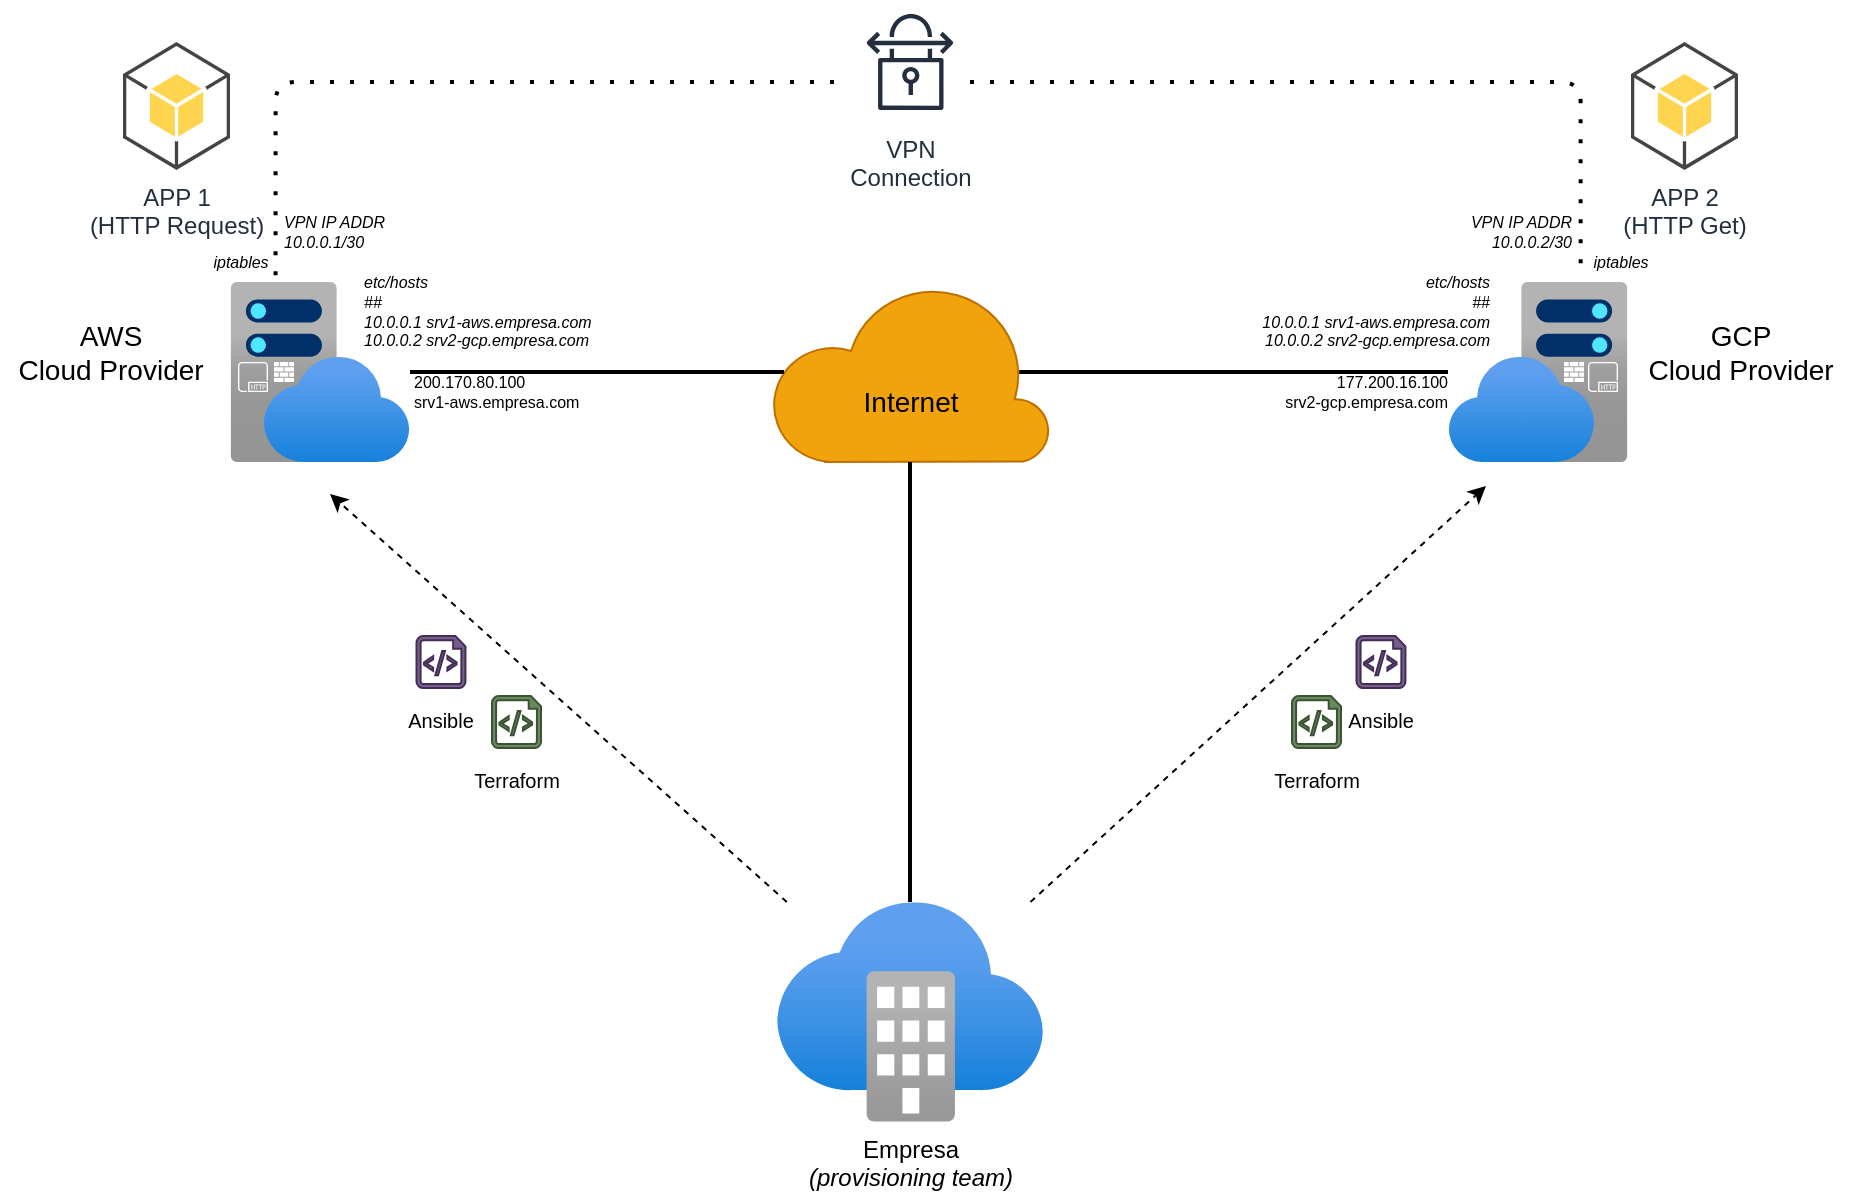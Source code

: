 <mxfile version="14.6.13" type="device" pages="5"><diagram id="gtFD24i7vfVstV98oK7d" name="TOP - Cloud Environment"><mxGraphModel dx="960" dy="1387" grid="0" gridSize="10" guides="1" tooltips="1" connect="1" arrows="1" fold="1" page="1" pageScale="1" pageWidth="1169" pageHeight="827" background="#FFFFFF" math="0" shadow="0"><root><mxCell id="fZ7rgxihcP6bX65gSPsk-0"/><mxCell id="fZ7rgxihcP6bX65gSPsk-1" parent="fZ7rgxihcP6bX65gSPsk-0"/><mxCell id="fZ7rgxihcP6bX65gSPsk-2" value="" style="aspect=fixed;html=1;points=[];align=center;image;fontSize=12;image=img/lib/azure2/app_services/App_Service_Plans.svg;fillColor=#D9D9D9;" parent="fZ7rgxihcP6bX65gSPsk-1" vertex="1"><mxGeometry x="200" y="-620" width="90" height="90" as="geometry"/></mxCell><mxCell id="fZ7rgxihcP6bX65gSPsk-3" value="" style="aspect=fixed;html=1;points=[];align=center;image;fontSize=12;image=img/lib/azure2/app_services/App_Service_Plans.svg;fillColor=#D9D9D9;flipH=1;" parent="fZ7rgxihcP6bX65gSPsk-1" vertex="1"><mxGeometry x="809" y="-620" width="90" height="90" as="geometry"/></mxCell><mxCell id="fZ7rgxihcP6bX65gSPsk-5" value="Empresa&lt;br&gt;&lt;i&gt;(provisioning team)&lt;/i&gt;" style="aspect=fixed;html=1;points=[];align=center;image;fontSize=12;image=img/lib/azure2/integration/Software_as_a_Service.svg;fillColor=#D9D9D9;labelBackgroundColor=none;" parent="fZ7rgxihcP6bX65gSPsk-1" vertex="1"><mxGeometry x="473.59" y="-310" width="132.83" height="110" as="geometry"/></mxCell><mxCell id="fZ7rgxihcP6bX65gSPsk-6" value="" style="verticalLabelPosition=bottom;html=1;verticalAlign=top;align=center;strokeColor=#BD7000;fillColor=#f0a30a;shape=mxgraph.azure.cloud;fontSize=14;fontColor=#000000;" parent="fZ7rgxihcP6bX65gSPsk-1" vertex="1"><mxGeometry x="470" y="-620" width="140" height="90" as="geometry"/></mxCell><mxCell id="fZ7rgxihcP6bX65gSPsk-9" value="" style="endArrow=none;html=1;fontSize=14;entryX=0.263;entryY=-0.022;entryDx=0;entryDy=0;entryPerimeter=0;exitX=0.253;exitY=-0.037;exitDx=0;exitDy=0;exitPerimeter=0;edgeStyle=orthogonalEdgeStyle;strokeWidth=2;dashed=1;dashPattern=1 4;" parent="fZ7rgxihcP6bX65gSPsk-1" source="fZ7rgxihcP6bX65gSPsk-2" target="fZ7rgxihcP6bX65gSPsk-3" edge="1"><mxGeometry width="50" height="50" relative="1" as="geometry"><mxPoint x="300" y="-500" as="sourcePoint"/><mxPoint x="350" y="-550" as="targetPoint"/><Array as="points"><mxPoint x="223" y="-720"/><mxPoint x="875" y="-720"/></Array></mxGeometry></mxCell><mxCell id="fZ7rgxihcP6bX65gSPsk-8" value="VPN&#10;Connection" style="outlineConnect=0;fontColor=#232F3E;gradientColor=none;strokeColor=#232F3E;dashed=0;verticalLabelPosition=bottom;verticalAlign=top;align=center;html=1;fontSize=12;fontStyle=0;aspect=fixed;shape=mxgraph.aws4.resourceIcon;resIcon=mxgraph.aws4.vpn_connection;" parent="fZ7rgxihcP6bX65gSPsk-1" vertex="1"><mxGeometry x="510" y="-760" width="60" height="60" as="geometry"/></mxCell><mxCell id="fZ7rgxihcP6bX65gSPsk-11" value="Internet" style="text;html=1;align=center;verticalAlign=middle;resizable=0;points=[];autosize=1;strokeColor=none;fontSize=14;" parent="fZ7rgxihcP6bX65gSPsk-1" vertex="1"><mxGeometry x="510" y="-570" width="60" height="20" as="geometry"/></mxCell><mxCell id="fZ7rgxihcP6bX65gSPsk-12" value="AWS&lt;br&gt;Cloud Provider" style="text;html=1;align=center;verticalAlign=middle;resizable=0;points=[];autosize=1;strokeColor=none;fontSize=14;" parent="fZ7rgxihcP6bX65gSPsk-1" vertex="1"><mxGeometry x="85" y="-605" width="110" height="40" as="geometry"/></mxCell><mxCell id="fZ7rgxihcP6bX65gSPsk-13" value="GCP&lt;br&gt;Cloud Provider" style="text;html=1;align=center;verticalAlign=middle;resizable=0;points=[];autosize=1;strokeColor=none;fontSize=14;" parent="fZ7rgxihcP6bX65gSPsk-1" vertex="1"><mxGeometry x="900" y="-605" width="110" height="40" as="geometry"/></mxCell><mxCell id="fZ7rgxihcP6bX65gSPsk-14" value="" style="endArrow=none;html=1;fontSize=14;strokeWidth=2;entryX=0.05;entryY=0.5;entryDx=0;entryDy=0;entryPerimeter=0;" parent="fZ7rgxihcP6bX65gSPsk-1" source="fZ7rgxihcP6bX65gSPsk-2" target="fZ7rgxihcP6bX65gSPsk-6" edge="1"><mxGeometry width="50" height="50" relative="1" as="geometry"><mxPoint x="480" y="-390" as="sourcePoint"/><mxPoint x="530" y="-440" as="targetPoint"/></mxGeometry></mxCell><mxCell id="fZ7rgxihcP6bX65gSPsk-15" value="" style="endArrow=none;html=1;fontSize=14;strokeWidth=2;exitX=0.89;exitY=0.5;exitDx=0;exitDy=0;exitPerimeter=0;" parent="fZ7rgxihcP6bX65gSPsk-1" source="fZ7rgxihcP6bX65gSPsk-6" target="fZ7rgxihcP6bX65gSPsk-3" edge="1"><mxGeometry width="50" height="50" relative="1" as="geometry"><mxPoint x="300" y="-565.0" as="sourcePoint"/><mxPoint x="487" y="-565.0" as="targetPoint"/></mxGeometry></mxCell><mxCell id="fZ7rgxihcP6bX65gSPsk-16" value="" style="endArrow=none;html=1;fontSize=14;strokeWidth=2;" parent="fZ7rgxihcP6bX65gSPsk-1" source="fZ7rgxihcP6bX65gSPsk-5" target="fZ7rgxihcP6bX65gSPsk-6" edge="1"><mxGeometry width="50" height="50" relative="1" as="geometry"><mxPoint x="604.6" y="-565.0" as="sourcePoint"/><mxPoint x="819.0" y="-565.0" as="targetPoint"/></mxGeometry></mxCell><mxCell id="fZ7rgxihcP6bX65gSPsk-30" value="" style="outlineConnect=0;dashed=0;verticalLabelPosition=bottom;verticalAlign=top;align=center;html=1;fontSize=12;fontStyle=0;aspect=fixed;pointerEvents=1;shape=mxgraph.aws4.http_protocol;" parent="fZ7rgxihcP6bX65gSPsk-1" vertex="1"><mxGeometry x="204" y="-580" width="15" height="15" as="geometry"/></mxCell><mxCell id="fZ7rgxihcP6bX65gSPsk-31" value="" style="outlineConnect=0;dashed=0;verticalLabelPosition=bottom;verticalAlign=top;align=center;html=1;fontSize=12;fontStyle=0;aspect=fixed;pointerEvents=1;shape=mxgraph.aws4.http_protocol;" parent="fZ7rgxihcP6bX65gSPsk-1" vertex="1"><mxGeometry x="879" y="-580" width="15" height="15" as="geometry"/></mxCell><mxCell id="fZ7rgxihcP6bX65gSPsk-35" value="&lt;font style=&quot;font-size: 10px&quot; color=&quot;#000000&quot;&gt;Terraform&lt;/font&gt;" style="aspect=fixed;pointerEvents=1;shadow=0;dashed=0;html=1;strokeColor=#3A5431;labelPosition=center;verticalLabelPosition=bottom;verticalAlign=top;align=center;fillColor=#6d8764;shape=mxgraph.azure.script_file;fontSize=14;fontColor=#ffffff;" parent="fZ7rgxihcP6bX65gSPsk-1" vertex="1"><mxGeometry x="731" y="-413" width="24.5" height="26.06" as="geometry"/></mxCell><mxCell id="fZ7rgxihcP6bX65gSPsk-38" value="&lt;font style=&quot;font-size: 10px&quot; color=&quot;#000000&quot;&gt;Ansible&lt;/font&gt;" style="aspect=fixed;pointerEvents=1;shadow=0;dashed=0;html=1;strokeColor=#432D57;labelPosition=center;verticalLabelPosition=bottom;verticalAlign=top;align=center;fillColor=#76608a;shape=mxgraph.azure.script_file;fontSize=14;fontColor=#ffffff;" parent="fZ7rgxihcP6bX65gSPsk-1" vertex="1"><mxGeometry x="763.25" y="-443" width="24.47" height="26.03" as="geometry"/></mxCell><mxCell id="fZ7rgxihcP6bX65gSPsk-39" value="&lt;span style=&quot;color: rgb(35 , 47 , 62) ; font-size: 12px&quot;&gt;APP 1&lt;/span&gt;&lt;br style=&quot;color: rgb(35 , 47 , 62) ; font-size: 12px&quot;&gt;&lt;span style=&quot;color: rgb(35 , 47 , 62) ; font-size: 12px&quot;&gt;(HTTP Request)&lt;/span&gt;" style="outlineConnect=0;dashed=0;verticalLabelPosition=bottom;verticalAlign=top;align=center;html=1;shape=mxgraph.aws3.android;fillColor=#FFD44F;gradientColor=none;fontSize=8;" parent="fZ7rgxihcP6bX65gSPsk-1" vertex="1"><mxGeometry x="146.5" y="-740" width="53.5" height="64" as="geometry"/></mxCell><mxCell id="fZ7rgxihcP6bX65gSPsk-40" value="&lt;span style=&quot;color: rgb(35 , 47 , 62) ; font-size: 12px&quot;&gt;APP 2&lt;/span&gt;&lt;br style=&quot;color: rgb(35 , 47 , 62) ; font-size: 12px&quot;&gt;&lt;span style=&quot;color: rgb(35 , 47 , 62) ; font-size: 12px&quot;&gt;(HTTP Get)&lt;/span&gt;" style="outlineConnect=0;dashed=0;verticalLabelPosition=bottom;verticalAlign=top;align=center;html=1;shape=mxgraph.aws3.android;fillColor=#FFD44F;gradientColor=none;fontSize=8;" parent="fZ7rgxihcP6bX65gSPsk-1" vertex="1"><mxGeometry x="900.5" y="-740" width="53.5" height="64" as="geometry"/></mxCell><mxCell id="fZ7rgxihcP6bX65gSPsk-41" value="200.170.80.100&lt;br&gt;&lt;div&gt;&lt;span&gt;srv1-aws.empresa.com&lt;/span&gt;&lt;/div&gt;" style="text;html=1;align=left;verticalAlign=middle;resizable=0;points=[];autosize=1;strokeColor=none;fontSize=8;" parent="fZ7rgxihcP6bX65gSPsk-1" vertex="1"><mxGeometry x="290" y="-580" width="100" height="30" as="geometry"/></mxCell><mxCell id="fZ7rgxihcP6bX65gSPsk-42" value="VPN IP ADDR&lt;br&gt;10.0.0.1/30" style="text;html=1;align=left;verticalAlign=middle;resizable=0;points=[];autosize=1;strokeColor=none;fontSize=8;fontStyle=2" parent="fZ7rgxihcP6bX65gSPsk-1" vertex="1"><mxGeometry x="225" y="-660" width="70" height="30" as="geometry"/></mxCell><mxCell id="fZ7rgxihcP6bX65gSPsk-43" value="177.200.16.100&lt;br&gt;&lt;div&gt;&lt;span&gt;srv2-gcp.empresa.com&lt;/span&gt;&lt;/div&gt;" style="text;html=1;align=right;verticalAlign=middle;resizable=0;points=[];autosize=1;strokeColor=none;fontSize=8;" parent="fZ7rgxihcP6bX65gSPsk-1" vertex="1"><mxGeometry x="710" y="-580" width="100" height="30" as="geometry"/></mxCell><mxCell id="fZ7rgxihcP6bX65gSPsk-44" value="VPN IP ADDR&lt;br&gt;10.0.0.2/30" style="text;html=1;align=right;verticalAlign=middle;resizable=0;points=[];autosize=1;strokeColor=none;fontSize=8;fontStyle=2" parent="fZ7rgxihcP6bX65gSPsk-1" vertex="1"><mxGeometry x="802" y="-660" width="70" height="30" as="geometry"/></mxCell><mxCell id="7VxmdIYmTfkyefxNEqUv-0" value="&lt;font style=&quot;font-size: 8px&quot;&gt;etc/hosts&lt;br&gt;##&lt;br&gt;10.0.0.1 srv1-aws.empresa.com&lt;br&gt;10.0.0.2 srv2-gcp.empresa.com&lt;/font&gt;" style="text;html=1;align=left;verticalAlign=middle;resizable=0;points=[];autosize=1;strokeColor=none;fontSize=8;fontStyle=2" parent="fZ7rgxihcP6bX65gSPsk-1" vertex="1"><mxGeometry x="264.5" y="-630" width="130" height="50" as="geometry"/></mxCell><mxCell id="7VxmdIYmTfkyefxNEqUv-1" value="&lt;font style=&quot;font-size: 8px&quot;&gt;etc/hosts&lt;br&gt;##&lt;br&gt;10.0.0.1 srv1-aws.empresa.com&lt;br&gt;10.0.0.2 srv2-gcp.empresa.com&lt;/font&gt;" style="text;html=1;align=right;verticalAlign=middle;resizable=0;points=[];autosize=1;strokeColor=none;fontSize=8;fontStyle=2" parent="fZ7rgxihcP6bX65gSPsk-1" vertex="1"><mxGeometry x="700.5" y="-630" width="130" height="50" as="geometry"/></mxCell><mxCell id="Fwb27MeXpdtb57rE6SGL-3" value="" style="pointerEvents=1;shadow=0;dashed=0;html=1;strokeColor=none;labelPosition=center;verticalLabelPosition=bottom;verticalAlign=top;outlineConnect=0;align=center;shape=mxgraph.office.concepts.firewall;fillColor=#FFFFFF;" parent="fZ7rgxihcP6bX65gSPsk-1" vertex="1"><mxGeometry x="222" y="-580" width="10" height="10" as="geometry"/></mxCell><mxCell id="Fwb27MeXpdtb57rE6SGL-4" value="" style="pointerEvents=1;shadow=0;dashed=0;html=1;strokeColor=none;labelPosition=center;verticalLabelPosition=bottom;verticalAlign=top;outlineConnect=0;align=center;shape=mxgraph.office.concepts.firewall;fillColor=#FFFFFF;" parent="fZ7rgxihcP6bX65gSPsk-1" vertex="1"><mxGeometry x="867" y="-580" width="10" height="10" as="geometry"/></mxCell><mxCell id="Fwb27MeXpdtb57rE6SGL-5" value="iptables" style="text;html=1;align=center;verticalAlign=middle;resizable=0;points=[];autosize=1;strokeColor=none;fontSize=8;fontStyle=2" parent="fZ7rgxihcP6bX65gSPsk-1" vertex="1"><mxGeometry x="875" y="-640" width="40" height="20" as="geometry"/></mxCell><mxCell id="Fwb27MeXpdtb57rE6SGL-6" value="iptables" style="text;html=1;align=center;verticalAlign=middle;resizable=0;points=[];autosize=1;strokeColor=none;fontSize=8;fontStyle=2" parent="fZ7rgxihcP6bX65gSPsk-1" vertex="1"><mxGeometry x="185" y="-640" width="40" height="20" as="geometry"/></mxCell><mxCell id="kW71ENGDZEXnZCtqeFH1-0" value="" style="endArrow=classic;html=1;dashed=1;" edge="1" parent="fZ7rgxihcP6bX65gSPsk-1" source="fZ7rgxihcP6bX65gSPsk-5"><mxGeometry width="50" height="50" relative="1" as="geometry"><mxPoint x="582" y="-334" as="sourcePoint"/><mxPoint x="828" y="-518" as="targetPoint"/></mxGeometry></mxCell><mxCell id="kW71ENGDZEXnZCtqeFH1-4" value="" style="endArrow=classic;html=1;dashed=1;" edge="1" parent="fZ7rgxihcP6bX65gSPsk-1" source="fZ7rgxihcP6bX65gSPsk-5"><mxGeometry width="50" height="50" relative="1" as="geometry"><mxPoint x="610.232" y="-300" as="sourcePoint"/><mxPoint x="250" y="-514" as="targetPoint"/></mxGeometry></mxCell><mxCell id="kW71ENGDZEXnZCtqeFH1-5" value="&lt;font style=&quot;font-size: 10px&quot; color=&quot;#000000&quot;&gt;Terraform&lt;/font&gt;" style="aspect=fixed;pointerEvents=1;shadow=0;dashed=0;html=1;strokeColor=#3A5431;labelPosition=center;verticalLabelPosition=bottom;verticalAlign=top;align=center;fillColor=#6d8764;shape=mxgraph.azure.script_file;fontSize=14;fontColor=#ffffff;" vertex="1" parent="fZ7rgxihcP6bX65gSPsk-1"><mxGeometry x="331" y="-413" width="24.5" height="26.06" as="geometry"/></mxCell><mxCell id="kW71ENGDZEXnZCtqeFH1-6" value="&lt;font style=&quot;font-size: 10px&quot; color=&quot;#000000&quot;&gt;Ansible&lt;/font&gt;" style="aspect=fixed;pointerEvents=1;shadow=0;dashed=0;html=1;strokeColor=#432D57;labelPosition=center;verticalLabelPosition=bottom;verticalAlign=top;align=center;fillColor=#76608a;shape=mxgraph.azure.script_file;fontSize=14;fontColor=#ffffff;" vertex="1" parent="fZ7rgxihcP6bX65gSPsk-1"><mxGeometry x="293.25" y="-443" width="24.47" height="26.03" as="geometry"/></mxCell></root></mxGraphModel></diagram><diagram id="boRPYdZXOAH3wWCL2MZ4" name="TOP NW Atual (Sugerida)"><mxGraphModel dx="1280" dy="747" grid="0" gridSize="10" guides="1" tooltips="1" connect="1" arrows="1" fold="1" page="1" pageScale="1" pageWidth="1169" pageHeight="827" math="0" shadow="0"><root><mxCell id="qrO39p2R2NVc6BD9M35W-0"/><mxCell id="qrO39p2R2NVc6BD9M35W-1" parent="qrO39p2R2NVc6BD9M35W-0"/><mxCell id="pgRMJYy5KsQCOrN52yQK-0" value="" style="endArrow=none;html=1;strokeWidth=2;exitX=0.12;exitY=0.1;exitDx=0;exitDy=0;exitPerimeter=0;entryX=0.88;entryY=0.1;entryDx=0;entryDy=0;entryPerimeter=0;strokeColor=#00994D;shape=link;" edge="1" parent="qrO39p2R2NVc6BD9M35W-1" source="pgRMJYy5KsQCOrN52yQK-10" target="pgRMJYy5KsQCOrN52yQK-4"><mxGeometry width="50" height="50" relative="1" as="geometry"><mxPoint x="301" y="479.81" as="sourcePoint"/><mxPoint x="243.0" y="291.3" as="targetPoint"/></mxGeometry></mxCell><mxCell id="pgRMJYy5KsQCOrN52yQK-1" value="INTERNET" style="ellipse;shape=cloud;whiteSpace=wrap;html=1;fontColor=#000000;strokeColor=#B09500;fillColor=#e3c800;" vertex="1" parent="qrO39p2R2NVc6BD9M35W-1"><mxGeometry x="485" y="333" width="140" height="80.81" as="geometry"/></mxCell><mxCell id="pgRMJYy5KsQCOrN52yQK-2" value="Matriz" style="points=[];aspect=fixed;html=1;align=center;shadow=0;dashed=0;image;image=img/lib/allied_telesis/buildings/Large_Building.svg;labelPosition=center;verticalLabelPosition=top;verticalAlign=bottom;flipH=1;labelBackgroundColor=none;" vertex="1" parent="qrO39p2R2NVc6BD9M35W-1"><mxGeometry x="151.6" y="110" width="132.4" height="132.4" as="geometry"/></mxCell><mxCell id="pgRMJYy5KsQCOrN52yQK-3" value="Datacenter 1" style="verticalLabelPosition=top;html=1;verticalAlign=bottom;strokeWidth=1;align=center;outlineConnect=0;dashed=0;outlineConnect=0;shape=mxgraph.aws3d.dataCenter;strokeColor=#5E5E5E;aspect=fixed;labelPosition=center;" vertex="1" parent="qrO39p2R2NVc6BD9M35W-1"><mxGeometry x="284" y="130" width="53" height="61.19" as="geometry"/></mxCell><mxCell id="pgRMJYy5KsQCOrN52yQK-4" value="" style="shape=mxgraph.cisco.routers.router;html=1;pointerEvents=1;dashed=0;fillColor=#036897;strokeColor=#ffffff;strokeWidth=2;verticalLabelPosition=bottom;verticalAlign=top;align=center;outlineConnect=0;" vertex="1" parent="qrO39p2R2NVc6BD9M35W-1"><mxGeometry x="304" y="180" width="40" height="27" as="geometry"/></mxCell><mxCell id="pgRMJYy5KsQCOrN52yQK-5" value="" style="shape=mxgraph.cisco.routers.router;html=1;pointerEvents=1;dashed=0;fillColor=#036897;strokeColor=#ffffff;strokeWidth=2;verticalLabelPosition=bottom;verticalAlign=top;align=center;outlineConnect=0;" vertex="1" parent="qrO39p2R2NVc6BD9M35W-1"><mxGeometry x="254" y="215.4" width="40" height="27" as="geometry"/></mxCell><mxCell id="pgRMJYy5KsQCOrN52yQK-6" value="MPLS" style="ellipse;shape=cloud;whiteSpace=wrap;html=1;fontColor=#ffffff;strokeColor=none;fillColor=#036897;" vertex="1" parent="qrO39p2R2NVc6BD9M35W-1"><mxGeometry x="504" y="250" width="100" height="60" as="geometry"/></mxCell><mxCell id="pgRMJYy5KsQCOrN52yQK-7" value="" style="endArrow=none;html=1;strokeWidth=2;exitX=1;exitY=0.5;exitDx=0;exitDy=0;exitPerimeter=0;entryX=0.25;entryY=0.25;entryDx=0;entryDy=0;entryPerimeter=0;shape=link;strokeColor=#002C85;" edge="1" parent="qrO39p2R2NVc6BD9M35W-1" source="pgRMJYy5KsQCOrN52yQK-4" target="pgRMJYy5KsQCOrN52yQK-6"><mxGeometry width="50" height="50" relative="1" as="geometry"><mxPoint x="494" y="290" as="sourcePoint"/><mxPoint x="544" y="240" as="targetPoint"/></mxGeometry></mxCell><mxCell id="pgRMJYy5KsQCOrN52yQK-8" value="" style="endArrow=none;html=1;strokeWidth=2;exitX=1;exitY=0.5;exitDx=0;exitDy=0;exitPerimeter=0;entryX=0.16;entryY=0.55;entryDx=0;entryDy=0;entryPerimeter=0;strokeColor=#002C85;" edge="1" parent="qrO39p2R2NVc6BD9M35W-1" source="pgRMJYy5KsQCOrN52yQK-5" target="pgRMJYy5KsQCOrN52yQK-6"><mxGeometry width="50" height="50" relative="1" as="geometry"><mxPoint x="340.5" y="224.69" as="sourcePoint"/><mxPoint x="499.0" y="245.0" as="targetPoint"/></mxGeometry></mxCell><mxCell id="pgRMJYy5KsQCOrN52yQK-9" value="Datacenter 2" style="verticalLabelPosition=top;html=1;verticalAlign=bottom;strokeWidth=1;align=center;outlineConnect=0;dashed=0;outlineConnect=0;shape=mxgraph.aws3d.dataCenter;strokeColor=#5E5E5E;aspect=fixed;labelPosition=center;" vertex="1" parent="qrO39p2R2NVc6BD9M35W-1"><mxGeometry x="799" y="131" width="53" height="61.19" as="geometry"/></mxCell><mxCell id="pgRMJYy5KsQCOrN52yQK-10" value="" style="shape=mxgraph.cisco.routers.router;html=1;pointerEvents=1;dashed=0;fillColor=#036897;strokeColor=#ffffff;strokeWidth=2;verticalLabelPosition=bottom;verticalAlign=top;align=center;outlineConnect=0;" vertex="1" parent="qrO39p2R2NVc6BD9M35W-1"><mxGeometry x="779" y="180" width="40" height="27" as="geometry"/></mxCell><mxCell id="pgRMJYy5KsQCOrN52yQK-11" value="" style="endArrow=none;html=1;strokeWidth=2;entryX=0;entryY=0.5;entryDx=0;entryDy=0;entryPerimeter=0;shape=link;strokeColor=#002C85;exitX=0.875;exitY=0.5;exitDx=0;exitDy=0;exitPerimeter=0;" edge="1" parent="qrO39p2R2NVc6BD9M35W-1" source="pgRMJYy5KsQCOrN52yQK-6" target="pgRMJYy5KsQCOrN52yQK-10"><mxGeometry width="50" height="50" relative="1" as="geometry"><mxPoint x="591" y="250" as="sourcePoint"/><mxPoint x="639.0" y="248.0" as="targetPoint"/></mxGeometry></mxCell><mxCell id="pgRMJYy5KsQCOrN52yQK-12" value="" style="endArrow=none;dashed=1;html=1;dashPattern=1 3;strokeWidth=2;" edge="1" parent="qrO39p2R2NVc6BD9M35W-1" source="pgRMJYy5KsQCOrN52yQK-3" target="pgRMJYy5KsQCOrN52yQK-9"><mxGeometry width="50" height="50" relative="1" as="geometry"><mxPoint x="494" y="290" as="sourcePoint"/><mxPoint x="544" y="240" as="targetPoint"/></mxGeometry></mxCell><mxCell id="pgRMJYy5KsQCOrN52yQK-13" value="&lt;font style=&quot;font-size: 10px&quot;&gt;&lt;span style=&quot;font-family: &amp;#34;inter&amp;#34; , sans-serif&quot;&gt;&lt;font style=&quot;font-size: 10px&quot;&gt;High-Availability&lt;/font&gt;&lt;br&gt;&lt;/span&gt;Load Balance&lt;/font&gt;" style="text;html=1;align=center;verticalAlign=middle;resizable=0;points=[];autosize=1;strokeColor=none;fontStyle=2" vertex="1" parent="qrO39p2R2NVc6BD9M35W-1"><mxGeometry x="517" y="120.2" width="81" height="32" as="geometry"/></mxCell><mxCell id="pgRMJYy5KsQCOrN52yQK-14" value="Filial 2" style="points=[];aspect=fixed;html=1;align=center;shadow=0;dashed=0;image;image=img/lib/allied_telesis/buildings/Medium_Business_Building.svg;flipH=0;labelBackgroundColor=none;" vertex="1" parent="qrO39p2R2NVc6BD9M35W-1"><mxGeometry x="280" y="526.81" width="70" height="90" as="geometry"/></mxCell><mxCell id="pgRMJYy5KsQCOrN52yQK-15" value="" style="shape=mxgraph.cisco.routers.router;html=1;pointerEvents=1;dashed=0;fillColor=#036897;strokeColor=#ffffff;strokeWidth=2;verticalLabelPosition=bottom;verticalAlign=top;align=center;outlineConnect=0;" vertex="1" parent="qrO39p2R2NVc6BD9M35W-1"><mxGeometry x="271" y="499.81" width="40" height="27" as="geometry"/></mxCell><mxCell id="pgRMJYy5KsQCOrN52yQK-16" value="" style="endArrow=none;html=1;strokeWidth=2;exitX=0.5;exitY=0;exitDx=0;exitDy=0;exitPerimeter=0;entryX=0.88;entryY=0.9;entryDx=0;entryDy=0;entryPerimeter=0;strokeColor=#00994D;" edge="1" parent="qrO39p2R2NVc6BD9M35W-1" source="pgRMJYy5KsQCOrN52yQK-15" target="pgRMJYy5KsQCOrN52yQK-19"><mxGeometry width="50" height="50" relative="1" as="geometry"><mxPoint x="300.5" y="264.69" as="sourcePoint"/><mxPoint x="494.0" y="384" as="targetPoint"/></mxGeometry></mxCell><mxCell id="pgRMJYy5KsQCOrN52yQK-17" value="Filial 1" style="points=[];aspect=fixed;html=1;align=center;shadow=0;dashed=0;image;image=img/lib/allied_telesis/buildings/Medium_Business_Building.svg;labelBackgroundColor=none;" vertex="1" parent="qrO39p2R2NVc6BD9M35W-1"><mxGeometry x="100" y="532.81" width="70" height="90" as="geometry"/></mxCell><mxCell id="pgRMJYy5KsQCOrN52yQK-18" value="" style="endArrow=none;html=1;strokeWidth=2;entryX=0.55;entryY=0.95;entryDx=0;entryDy=0;entryPerimeter=0;strokeColor=#FF8000;exitX=0.5;exitY=0;exitDx=0;exitDy=0;exitPerimeter=0;shape=link;" edge="1" parent="qrO39p2R2NVc6BD9M35W-1" source="pgRMJYy5KsQCOrN52yQK-25" target="pgRMJYy5KsQCOrN52yQK-1"><mxGeometry width="50" height="50" relative="1" as="geometry"><mxPoint x="716" y="489" as="sourcePoint"/><mxPoint x="1006.2" y="440.0" as="targetPoint"/></mxGeometry></mxCell><mxCell id="pgRMJYy5KsQCOrN52yQK-19" value="" style="shape=mxgraph.cisco.routers.router;html=1;pointerEvents=1;dashed=0;fillColor=#036897;strokeColor=#ffffff;strokeWidth=2;verticalLabelPosition=bottom;verticalAlign=top;align=center;outlineConnect=0;" vertex="1" parent="qrO39p2R2NVc6BD9M35W-1"><mxGeometry x="197.8" y="257" width="40" height="27" as="geometry"/></mxCell><mxCell id="pgRMJYy5KsQCOrN52yQK-20" value="" style="endArrow=none;html=1;strokeWidth=2;exitX=0.88;exitY=0.1;exitDx=0;exitDy=0;exitPerimeter=0;strokeColor=#002C85;" edge="1" parent="qrO39p2R2NVc6BD9M35W-1" source="pgRMJYy5KsQCOrN52yQK-19" target="pgRMJYy5KsQCOrN52yQK-5"><mxGeometry width="50" height="50" relative="1" as="geometry"><mxPoint x="347" y="234.1" as="sourcePoint"/><mxPoint x="490.0" y="263.0" as="targetPoint"/></mxGeometry></mxCell><mxCell id="pgRMJYy5KsQCOrN52yQK-21" value="" style="endArrow=none;html=1;strokeWidth=2;exitX=0.88;exitY=0.1;exitDx=0;exitDy=0;exitPerimeter=0;strokeColor=#002C85;" edge="1" parent="qrO39p2R2NVc6BD9M35W-1" source="pgRMJYy5KsQCOrN52yQK-5" target="pgRMJYy5KsQCOrN52yQK-4"><mxGeometry width="50" height="50" relative="1" as="geometry"><mxPoint x="249.2" y="260.7" as="sourcePoint"/><mxPoint x="267.066" y="248.6" as="targetPoint"/></mxGeometry></mxCell><mxCell id="pgRMJYy5KsQCOrN52yQK-22" value="" style="shape=mxgraph.cisco.routers.router;html=1;pointerEvents=1;dashed=0;fillColor=#036897;strokeColor=#ffffff;strokeWidth=2;verticalLabelPosition=bottom;verticalAlign=top;align=center;outlineConnect=0;" vertex="1" parent="qrO39p2R2NVc6BD9M35W-1"><mxGeometry x="107" y="499.81" width="40" height="27" as="geometry"/></mxCell><mxCell id="pgRMJYy5KsQCOrN52yQK-23" value="" style="endArrow=none;html=1;strokeWidth=2;exitX=0.5;exitY=0;exitDx=0;exitDy=0;exitPerimeter=0;entryX=0.12;entryY=0.9;entryDx=0;entryDy=0;entryPerimeter=0;strokeColor=#00994D;" edge="1" parent="qrO39p2R2NVc6BD9M35W-1" source="pgRMJYy5KsQCOrN52yQK-22" target="pgRMJYy5KsQCOrN52yQK-19"><mxGeometry width="50" height="50" relative="1" as="geometry"><mxPoint x="393" y="564" as="sourcePoint"/><mxPoint x="243.0" y="291.3" as="targetPoint"/></mxGeometry></mxCell><mxCell id="pgRMJYy5KsQCOrN52yQK-24" value="Filial 3" style="points=[];aspect=fixed;html=1;align=center;shadow=0;dashed=0;image;image=img/lib/allied_telesis/buildings/Medium_Business_Building.svg;flipH=0;labelBackgroundColor=none;" vertex="1" parent="qrO39p2R2NVc6BD9M35W-1"><mxGeometry x="550" y="522" width="70" height="90" as="geometry"/></mxCell><mxCell id="pgRMJYy5KsQCOrN52yQK-25" value="" style="shape=mxgraph.cisco.routers.router;html=1;pointerEvents=1;dashed=0;fillColor=#036897;strokeColor=#ffffff;strokeWidth=2;verticalLabelPosition=bottom;verticalAlign=top;align=center;outlineConnect=0;" vertex="1" parent="qrO39p2R2NVc6BD9M35W-1"><mxGeometry x="541" y="495" width="40" height="27" as="geometry"/></mxCell><mxCell id="pgRMJYy5KsQCOrN52yQK-26" value="" style="endArrow=none;html=1;strokeWidth=2;entryX=0.88;entryY=0.9;entryDx=0;entryDy=0;entryPerimeter=0;strokeColor=#FF8000;exitX=0.25;exitY=0.25;exitDx=0;exitDy=0;exitPerimeter=0;" edge="1" parent="qrO39p2R2NVc6BD9M35W-1" source="pgRMJYy5KsQCOrN52yQK-1" target="pgRMJYy5KsQCOrN52yQK-5"><mxGeometry width="50" height="50" relative="1" as="geometry"><mxPoint x="531" y="475" as="sourcePoint"/><mxPoint x="532" y="389.77" as="targetPoint"/></mxGeometry></mxCell><mxCell id="pgRMJYy5KsQCOrN52yQK-27" value="Metro" style="ellipse;shape=cloud;whiteSpace=wrap;html=1;fontColor=#ffffff;strokeColor=#005700;fillColor=#008a00;" vertex="1" parent="qrO39p2R2NVc6BD9M35W-1"><mxGeometry x="519" y="163.5" width="75" height="45.5" as="geometry"/></mxCell><mxCell id="pgRMJYy5KsQCOrN52yQK-28" value="Filial 4" style="points=[];aspect=fixed;html=1;align=center;shadow=0;dashed=0;image;image=img/lib/allied_telesis/buildings/Medium_Business_Building.svg;flipH=0;labelBackgroundColor=none;" vertex="1" parent="qrO39p2R2NVc6BD9M35W-1"><mxGeometry x="795" y="390" width="70" height="90" as="geometry"/></mxCell><mxCell id="pgRMJYy5KsQCOrN52yQK-29" value="" style="shape=mxgraph.cisco.routers.router;html=1;pointerEvents=1;dashed=0;fillColor=#036897;strokeColor=#ffffff;strokeWidth=2;verticalLabelPosition=bottom;verticalAlign=top;align=center;outlineConnect=0;" vertex="1" parent="qrO39p2R2NVc6BD9M35W-1"><mxGeometry x="786" y="363" width="40" height="27" as="geometry"/></mxCell><mxCell id="pgRMJYy5KsQCOrN52yQK-30" value="" style="endArrow=none;html=1;strokeWidth=2;entryX=0.875;entryY=0.5;entryDx=0;entryDy=0;entryPerimeter=0;strokeColor=#FF8000;exitX=0;exitY=0.5;exitDx=0;exitDy=0;exitPerimeter=0;" edge="1" parent="qrO39p2R2NVc6BD9M35W-1" source="pgRMJYy5KsQCOrN52yQK-29" target="pgRMJYy5KsQCOrN52yQK-1"><mxGeometry width="50" height="50" relative="1" as="geometry"><mxPoint x="571" y="505" as="sourcePoint"/><mxPoint x="572" y="419.77" as="targetPoint"/></mxGeometry></mxCell><mxCell id="pgRMJYy5KsQCOrN52yQK-31" value="" style="endArrow=none;html=1;strokeWidth=2;exitX=0.8;exitY=0.8;exitDx=0;exitDy=0;exitPerimeter=0;entryX=0.12;entryY=0.1;entryDx=0;entryDy=0;entryPerimeter=0;strokeColor=#002C85;" edge="1" parent="qrO39p2R2NVc6BD9M35W-1" source="pgRMJYy5KsQCOrN52yQK-6" target="pgRMJYy5KsQCOrN52yQK-29"><mxGeometry width="50" height="50" relative="1" as="geometry"><mxPoint x="304" y="238.9" as="sourcePoint"/><mxPoint x="530.0" y="293.0" as="targetPoint"/></mxGeometry></mxCell><mxCell id="pgRMJYy5KsQCOrN52yQK-32" value="" style="endArrow=none;html=1;strokeWidth=2;entryX=0.16;entryY=0.55;entryDx=0;entryDy=0;entryPerimeter=0;strokeColor=#FF8000;exitX=0.88;exitY=0.1;exitDx=0;exitDy=0;exitPerimeter=0;" edge="1" parent="qrO39p2R2NVc6BD9M35W-1" source="pgRMJYy5KsQCOrN52yQK-15" target="pgRMJYy5KsQCOrN52yQK-1"><mxGeometry width="50" height="50" relative="1" as="geometry"><mxPoint x="571" y="505" as="sourcePoint"/><mxPoint x="572" y="419.77" as="targetPoint"/></mxGeometry></mxCell><mxCell id="pgRMJYy5KsQCOrN52yQK-33" value="" style="endArrow=none;html=1;strokeWidth=2;exitX=1;exitY=0.5;exitDx=0;exitDy=0;exitPerimeter=0;strokeColor=#002C85;" edge="1" parent="qrO39p2R2NVc6BD9M35W-1"><mxGeometry width="50" height="50" relative="1" as="geometry"><mxPoint x="865" y="263.88" as="sourcePoint"/><mxPoint x="915" y="263.88" as="targetPoint"/></mxGeometry></mxCell><mxCell id="pgRMJYy5KsQCOrN52yQK-34" value="" style="endArrow=none;html=1;strokeWidth=2;exitX=1;exitY=0.5;exitDx=0;exitDy=0;exitPerimeter=0;strokeColor=#00994D;" edge="1" parent="qrO39p2R2NVc6BD9M35W-1"><mxGeometry width="50" height="50" relative="1" as="geometry"><mxPoint x="865" y="282.88" as="sourcePoint"/><mxPoint x="915" y="282.88" as="targetPoint"/></mxGeometry></mxCell><mxCell id="pgRMJYy5KsQCOrN52yQK-35" value="" style="endArrow=none;html=1;strokeWidth=2;exitX=1;exitY=0.5;exitDx=0;exitDy=0;exitPerimeter=0;strokeColor=#FF8000;" edge="1" parent="qrO39p2R2NVc6BD9M35W-1"><mxGeometry width="50" height="50" relative="1" as="geometry"><mxPoint x="865" y="302.88" as="sourcePoint"/><mxPoint x="915" y="302.88" as="targetPoint"/></mxGeometry></mxCell><mxCell id="pgRMJYy5KsQCOrN52yQK-36" value="Link MPLS" style="text;html=1;align=left;verticalAlign=middle;resizable=0;points=[];autosize=1;strokeColor=none;" vertex="1" parent="qrO39p2R2NVc6BD9M35W-1"><mxGeometry x="915" y="253" width="70" height="20" as="geometry"/></mxCell><mxCell id="pgRMJYy5KsQCOrN52yQK-37" value="Link Lan to Lan" style="text;html=1;align=left;verticalAlign=middle;resizable=0;points=[];autosize=1;strokeColor=none;" vertex="1" parent="qrO39p2R2NVc6BD9M35W-1"><mxGeometry x="915" y="273" width="100" height="20" as="geometry"/></mxCell><mxCell id="pgRMJYy5KsQCOrN52yQK-38" value="Link IP Dedicado" style="text;html=1;align=left;verticalAlign=middle;resizable=0;points=[];autosize=1;strokeColor=none;" vertex="1" parent="qrO39p2R2NVc6BD9M35W-1"><mxGeometry x="915" y="293" width="110" height="20" as="geometry"/></mxCell><mxCell id="pgRMJYy5KsQCOrN52yQK-39" value="" style="endArrow=none;html=1;strokeWidth=2;exitX=1;exitY=0.5;exitDx=0;exitDy=0;exitPerimeter=0;shape=link;strokeColor=#002C85;" edge="1" parent="qrO39p2R2NVc6BD9M35W-1"><mxGeometry width="50" height="50" relative="1" as="geometry"><mxPoint x="865" y="323.88" as="sourcePoint"/><mxPoint x="915" y="323.88" as="targetPoint"/></mxGeometry></mxCell><mxCell id="pgRMJYy5KsQCOrN52yQK-40" value="Link Redundante" style="text;html=1;align=left;verticalAlign=middle;resizable=0;points=[];autosize=1;strokeColor=none;" vertex="1" parent="qrO39p2R2NVc6BD9M35W-1"><mxGeometry x="915" y="314" width="101" height="18" as="geometry"/></mxCell><mxCell id="pgRMJYy5KsQCOrN52yQK-41" value="" style="endArrow=none;html=1;strokeWidth=2;exitX=1;exitY=0.5;exitDx=0;exitDy=0;exitPerimeter=0;strokeColor=#FF3399;" edge="1" parent="qrO39p2R2NVc6BD9M35W-1"><mxGeometry width="50" height="50" relative="1" as="geometry"><mxPoint x="865" y="342.88" as="sourcePoint"/><mxPoint x="915" y="342.88" as="targetPoint"/></mxGeometry></mxCell><mxCell id="pgRMJYy5KsQCOrN52yQK-42" value="Link Banda Larga" style="text;html=1;align=left;verticalAlign=middle;resizable=0;points=[];autosize=1;strokeColor=none;" vertex="1" parent="qrO39p2R2NVc6BD9M35W-1"><mxGeometry x="915" y="334" width="104" height="18" as="geometry"/></mxCell><mxCell id="pgRMJYy5KsQCOrN52yQK-43" value="" style="endArrow=none;html=1;strokeWidth=2;exitX=1;exitY=0.5;exitDx=0;exitDy=0;exitPerimeter=0;entryX=0;entryY=0.5;entryDx=0;entryDy=0;entryPerimeter=0;strokeColor=#00994D;" edge="1" parent="qrO39p2R2NVc6BD9M35W-1" source="pgRMJYy5KsQCOrN52yQK-22" target="pgRMJYy5KsQCOrN52yQK-15"><mxGeometry width="50" height="50" relative="1" as="geometry"><mxPoint x="137.0" y="509.81" as="sourcePoint"/><mxPoint x="212.6" y="291.3" as="targetPoint"/></mxGeometry></mxCell></root></mxGraphModel></diagram><diagram name="TOP NW Proposta" id="Ctd3uK9P_ByyRjBt8-Ll"><mxGraphModel dx="1435" dy="1394" grid="0" gridSize="10" guides="1" tooltips="1" connect="1" arrows="1" fold="1" page="1" pageScale="1" pageWidth="1169" pageHeight="827" math="0" shadow="0"><root><mxCell id="f-AzDMjwxN0WUs1hzLNj-0"/><mxCell id="f-AzDMjwxN0WUs1hzLNj-1" parent="f-AzDMjwxN0WUs1hzLNj-0"/><mxCell id="f-AzDMjwxN0WUs1hzLNj-46" value="" style="endArrow=none;html=1;strokeWidth=2;entryX=0.31;entryY=0.8;entryDx=0;entryDy=0;entryPerimeter=0;strokeColor=#FF8000;" edge="1" parent="f-AzDMjwxN0WUs1hzLNj-1" source="f-AzDMjwxN0WUs1hzLNj-49" target="f-AzDMjwxN0WUs1hzLNj-85"><mxGeometry width="50" height="50" relative="1" as="geometry"><mxPoint x="628.9" y="51.502" as="sourcePoint"/><mxPoint x="398.1" y="-62.0" as="targetPoint"/></mxGeometry></mxCell><mxCell id="f-AzDMjwxN0WUs1hzLNj-47" value="Cloud Provider DC1" style="aspect=fixed;html=1;points=[];align=center;image;fontSize=12;image=img/lib/mscae/Virtual_Datacenter.svg;labelBackgroundColor=none;fillColor=#036897;labelPosition=center;verticalLabelPosition=top;verticalAlign=bottom;" vertex="1" parent="f-AzDMjwxN0WUs1hzLNj-1"><mxGeometry x="295" y="-712" width="83" height="83" as="geometry"/></mxCell><mxCell id="f-AzDMjwxN0WUs1hzLNj-48" value="Matriz" style="points=[];aspect=fixed;html=1;align=center;shadow=0;dashed=0;image;image=img/lib/allied_telesis/buildings/Large_Building.svg;labelPosition=center;verticalLabelPosition=bottom;verticalAlign=top;flipH=1;labelBackgroundColor=none;" vertex="1" parent="f-AzDMjwxN0WUs1hzLNj-1"><mxGeometry x="496" y="-286" width="132.4" height="132.4" as="geometry"/></mxCell><mxCell id="f-AzDMjwxN0WUs1hzLNj-49" value="" style="shape=mxgraph.cisco.routers.router;html=1;pointerEvents=1;dashed=0;fillColor=#036897;strokeColor=#ffffff;strokeWidth=2;verticalLabelPosition=bottom;verticalAlign=top;align=center;outlineConnect=0;" vertex="1" parent="f-AzDMjwxN0WUs1hzLNj-1"><mxGeometry x="476" y="-308" width="40" height="27" as="geometry"/></mxCell><mxCell id="f-AzDMjwxN0WUs1hzLNj-50" value="" style="shape=mxgraph.cisco.routers.router;html=1;pointerEvents=1;dashed=0;fillColor=#036897;strokeColor=#ffffff;strokeWidth=2;verticalLabelPosition=bottom;verticalAlign=top;align=center;outlineConnect=0;" vertex="1" parent="f-AzDMjwxN0WUs1hzLNj-1"><mxGeometry x="547" y="-308" width="40" height="27" as="geometry"/></mxCell><mxCell id="f-AzDMjwxN0WUs1hzLNj-51" value="" style="endArrow=none;html=1;strokeWidth=2;exitX=1;exitY=0.5;exitDx=0;exitDy=0;exitPerimeter=0;strokeColor=#002C85;entryX=0;entryY=0.5;entryDx=0;entryDy=0;entryPerimeter=0;" edge="1" parent="f-AzDMjwxN0WUs1hzLNj-1" source="f-AzDMjwxN0WUs1hzLNj-49" target="f-AzDMjwxN0WUs1hzLNj-50"><mxGeometry width="50" height="50" relative="1" as="geometry"><mxPoint x="221.2" y="-249.9" as="sourcePoint"/><mxPoint x="236.902" y="-261" as="targetPoint"/></mxGeometry></mxCell><mxCell id="f-AzDMjwxN0WUs1hzLNj-52" value="Cloud Provider DC2" style="aspect=fixed;html=1;points=[];align=center;image;fontSize=12;image=img/lib/mscae/Virtual_Datacenter.svg;labelBackgroundColor=none;fillColor=#036897;labelPosition=center;verticalLabelPosition=top;verticalAlign=bottom;" vertex="1" parent="f-AzDMjwxN0WUs1hzLNj-1"><mxGeometry x="735" y="-710" width="81" height="81" as="geometry"/></mxCell><mxCell id="f-AzDMjwxN0WUs1hzLNj-53" value="" style="endArrow=none;dashed=1;html=1;dashPattern=1 3;strokeWidth=2;fontSize=20;fontColor=#000000;entryX=0.25;entryY=0.25;entryDx=0;entryDy=0;entryPerimeter=0;" edge="1" parent="f-AzDMjwxN0WUs1hzLNj-1" source="f-AzDMjwxN0WUs1hzLNj-47" target="f-AzDMjwxN0WUs1hzLNj-85"><mxGeometry width="50" height="50" relative="1" as="geometry"><mxPoint x="383" y="-472" as="sourcePoint"/><mxPoint x="433" y="-522" as="targetPoint"/></mxGeometry></mxCell><mxCell id="f-AzDMjwxN0WUs1hzLNj-54" value="" style="endArrow=none;dashed=1;html=1;dashPattern=1 3;strokeWidth=2;fontSize=20;fontColor=#000000;entryX=0.625;entryY=0.2;entryDx=0;entryDy=0;entryPerimeter=0;" edge="1" parent="f-AzDMjwxN0WUs1hzLNj-1" source="f-AzDMjwxN0WUs1hzLNj-52" target="f-AzDMjwxN0WUs1hzLNj-85"><mxGeometry width="50" height="50" relative="1" as="geometry"><mxPoint x="386" y="-630.162" as="sourcePoint"/><mxPoint x="535.25" y="-522.048" as="targetPoint"/></mxGeometry></mxCell><mxCell id="f-AzDMjwxN0WUs1hzLNj-55" value="" style="shape=mxgraph.cisco.routers.router;html=1;pointerEvents=1;dashed=0;fillColor=#036897;strokeColor=#ffffff;strokeWidth=2;verticalLabelPosition=bottom;verticalAlign=top;align=center;outlineConnect=0;" vertex="1" parent="f-AzDMjwxN0WUs1hzLNj-1"><mxGeometry x="617" y="-308" width="40" height="27" as="geometry"/></mxCell><mxCell id="f-AzDMjwxN0WUs1hzLNj-56" value="" style="endArrow=none;html=1;strokeWidth=2;exitX=1;exitY=0.5;exitDx=0;exitDy=0;exitPerimeter=0;strokeColor=#002C85;entryX=0;entryY=0.5;entryDx=0;entryDy=0;entryPerimeter=0;" edge="1" parent="f-AzDMjwxN0WUs1hzLNj-1" source="f-AzDMjwxN0WUs1hzLNj-50" target="f-AzDMjwxN0WUs1hzLNj-55"><mxGeometry width="50" height="50" relative="1" as="geometry"><mxPoint x="526" y="-284.5" as="sourcePoint"/><mxPoint x="557" y="-284.5" as="targetPoint"/></mxGeometry></mxCell><mxCell id="f-AzDMjwxN0WUs1hzLNj-57" value="" style="endArrow=none;html=1;strokeWidth=2;strokeColor=#FF3399;" edge="1" parent="f-AzDMjwxN0WUs1hzLNj-1" source="f-AzDMjwxN0WUs1hzLNj-50"><mxGeometry width="50" height="50" relative="1" as="geometry"><mxPoint x="567" y="-313" as="sourcePoint"/><mxPoint x="568.452" y="-456.001" as="targetPoint"/></mxGeometry></mxCell><mxCell id="f-AzDMjwxN0WUs1hzLNj-58" value="" style="endArrow=none;html=1;strokeWidth=2;entryX=0.8;entryY=0.8;entryDx=0;entryDy=0;entryPerimeter=0;strokeColor=#FF8000;exitX=0.5;exitY=0;exitDx=0;exitDy=0;exitPerimeter=0;" edge="1" parent="f-AzDMjwxN0WUs1hzLNj-1" source="f-AzDMjwxN0WUs1hzLNj-55" target="f-AzDMjwxN0WUs1hzLNj-85"><mxGeometry width="50" height="50" relative="1" as="geometry"><mxPoint x="509.001" y="-298" as="sourcePoint"/><mxPoint x="545.63" y="-462.752" as="targetPoint"/></mxGeometry></mxCell><mxCell id="f-AzDMjwxN0WUs1hzLNj-59" value="" style="endArrow=none;html=1;strokeWidth=2;exitX=1;exitY=0.5;exitDx=0;exitDy=0;exitPerimeter=0;strokeColor=#00994D;" edge="1" parent="f-AzDMjwxN0WUs1hzLNj-1"><mxGeometry width="50" height="50" relative="1" as="geometry"><mxPoint x="899.0" y="-488.12" as="sourcePoint"/><mxPoint x="949.0" y="-488.12" as="targetPoint"/></mxGeometry></mxCell><mxCell id="f-AzDMjwxN0WUs1hzLNj-60" value="" style="endArrow=none;html=1;strokeWidth=2;exitX=1;exitY=0.5;exitDx=0;exitDy=0;exitPerimeter=0;strokeColor=#FF8000;" edge="1" parent="f-AzDMjwxN0WUs1hzLNj-1"><mxGeometry width="50" height="50" relative="1" as="geometry"><mxPoint x="899.0" y="-468.12" as="sourcePoint"/><mxPoint x="949.0" y="-468.12" as="targetPoint"/></mxGeometry></mxCell><mxCell id="f-AzDMjwxN0WUs1hzLNj-61" value="Link Lan to Lan" style="text;html=1;align=left;verticalAlign=middle;resizable=0;points=[];autosize=1;strokeColor=none;" vertex="1" parent="f-AzDMjwxN0WUs1hzLNj-1"><mxGeometry x="949" y="-498" width="100" height="20" as="geometry"/></mxCell><mxCell id="f-AzDMjwxN0WUs1hzLNj-62" value="Link IP Dedicado" style="text;html=1;align=left;verticalAlign=middle;resizable=0;points=[];autosize=1;strokeColor=none;" vertex="1" parent="f-AzDMjwxN0WUs1hzLNj-1"><mxGeometry x="949" y="-478" width="110" height="20" as="geometry"/></mxCell><mxCell id="f-AzDMjwxN0WUs1hzLNj-63" value="" style="endArrow=none;html=1;strokeWidth=2;exitX=1;exitY=0.5;exitDx=0;exitDy=0;exitPerimeter=0;shape=link;strokeColor=#002C85;" edge="1" parent="f-AzDMjwxN0WUs1hzLNj-1"><mxGeometry width="50" height="50" relative="1" as="geometry"><mxPoint x="899.0" y="-427.12" as="sourcePoint"/><mxPoint x="949.0" y="-427.12" as="targetPoint"/></mxGeometry></mxCell><mxCell id="f-AzDMjwxN0WUs1hzLNj-64" value="Link Redundante" style="text;html=1;align=left;verticalAlign=middle;resizable=0;points=[];autosize=1;strokeColor=none;" vertex="1" parent="f-AzDMjwxN0WUs1hzLNj-1"><mxGeometry x="949" y="-437" width="101" height="18" as="geometry"/></mxCell><mxCell id="f-AzDMjwxN0WUs1hzLNj-65" value="" style="endArrow=none;html=1;strokeWidth=2;exitX=1;exitY=0.5;exitDx=0;exitDy=0;exitPerimeter=0;strokeColor=#FF3399;" edge="1" parent="f-AzDMjwxN0WUs1hzLNj-1"><mxGeometry width="50" height="50" relative="1" as="geometry"><mxPoint x="899.0" y="-448.12" as="sourcePoint"/><mxPoint x="949.0" y="-448.12" as="targetPoint"/></mxGeometry></mxCell><mxCell id="f-AzDMjwxN0WUs1hzLNj-66" value="Link Banda Larga" style="text;html=1;align=left;verticalAlign=middle;resizable=0;points=[];autosize=1;strokeColor=none;" vertex="1" parent="f-AzDMjwxN0WUs1hzLNj-1"><mxGeometry x="949" y="-457" width="104" height="18" as="geometry"/></mxCell><mxCell id="f-AzDMjwxN0WUs1hzLNj-67" value="Filial 1" style="points=[];aspect=fixed;html=1;align=center;shadow=0;dashed=0;image;image=img/lib/allied_telesis/buildings/Medium_Business_Building.svg;labelBackgroundColor=none;" vertex="1" parent="f-AzDMjwxN0WUs1hzLNj-1"><mxGeometry x="126" y="-258.0" width="70" height="90" as="geometry"/></mxCell><mxCell id="f-AzDMjwxN0WUs1hzLNj-68" value="" style="shape=mxgraph.cisco.routers.router;html=1;pointerEvents=1;dashed=0;fillColor=#036897;strokeColor=#ffffff;strokeWidth=2;verticalLabelPosition=bottom;verticalAlign=top;align=center;outlineConnect=0;" vertex="1" parent="f-AzDMjwxN0WUs1hzLNj-1"><mxGeometry x="133" y="-291.0" width="40" height="27" as="geometry"/></mxCell><mxCell id="f-AzDMjwxN0WUs1hzLNj-69" value="" style="shape=mxgraph.cisco.controllers_and_modules.system_controller;html=1;pointerEvents=1;dashed=0;fillColor=#036897;strokeColor=#ffffff;strokeWidth=2;verticalLabelPosition=bottom;verticalAlign=top;align=center;outlineConnect=0;labelBackgroundColor=none;fontSize=20;fontColor=#000000;" vertex="1" parent="f-AzDMjwxN0WUs1hzLNj-1"><mxGeometry x="529" y="-645" width="44" height="37" as="geometry"/></mxCell><mxCell id="f-AzDMjwxN0WUs1hzLNj-70" value="" style="endArrow=none;html=1;strokeWidth=2;strokeColor=#FF8000;exitX=0.5;exitY=0;exitDx=0;exitDy=0;exitPerimeter=0;" edge="1" parent="f-AzDMjwxN0WUs1hzLNj-1" source="f-AzDMjwxN0WUs1hzLNj-68"><mxGeometry width="50" height="50" relative="1" as="geometry"><mxPoint x="509.001" y="-298" as="sourcePoint"/><mxPoint x="501" y="-485" as="targetPoint"/></mxGeometry></mxCell><mxCell id="f-AzDMjwxN0WUs1hzLNj-71" value="" style="endArrow=none;html=1;strokeWidth=2;exitX=0.88;exitY=0.1;exitDx=0;exitDy=0;exitPerimeter=0;strokeColor=#FF3399;entryX=0.13;entryY=0.77;entryDx=0;entryDy=0;entryPerimeter=0;" edge="1" parent="f-AzDMjwxN0WUs1hzLNj-1" source="f-AzDMjwxN0WUs1hzLNj-68" target="f-AzDMjwxN0WUs1hzLNj-85"><mxGeometry width="50" height="50" relative="1" as="geometry"><mxPoint x="577.0" y="-298" as="sourcePoint"/><mxPoint x="578.5" y="-441.19" as="targetPoint"/></mxGeometry></mxCell><mxCell id="f-AzDMjwxN0WUs1hzLNj-72" value="Filial 2" style="points=[];aspect=fixed;html=1;align=center;shadow=0;dashed=0;image;image=img/lib/allied_telesis/buildings/Medium_Business_Building.svg;labelBackgroundColor=none;" vertex="1" parent="f-AzDMjwxN0WUs1hzLNj-1"><mxGeometry x="300" y="-153.0" width="70" height="90" as="geometry"/></mxCell><mxCell id="f-AzDMjwxN0WUs1hzLNj-73" value="" style="shape=mxgraph.cisco.routers.router;html=1;pointerEvents=1;dashed=0;fillColor=#036897;strokeColor=#ffffff;strokeWidth=2;verticalLabelPosition=bottom;verticalAlign=top;align=center;outlineConnect=0;" vertex="1" parent="f-AzDMjwxN0WUs1hzLNj-1"><mxGeometry x="307" y="-186.0" width="40" height="27" as="geometry"/></mxCell><mxCell id="f-AzDMjwxN0WUs1hzLNj-74" value="" style="endArrow=none;html=1;strokeWidth=2;entryX=0.88;entryY=0.1;entryDx=0;entryDy=0;entryPerimeter=0;strokeColor=#00994D;exitX=0;exitY=0.5;exitDx=0;exitDy=0;exitPerimeter=0;" edge="1" parent="f-AzDMjwxN0WUs1hzLNj-1" source="f-AzDMjwxN0WUs1hzLNj-49" target="f-AzDMjwxN0WUs1hzLNj-73"><mxGeometry width="50" height="50" relative="1" as="geometry"><mxPoint x="473" y="-158.353" as="sourcePoint"/><mxPoint x="347.0" y="42.49" as="targetPoint"/></mxGeometry></mxCell><mxCell id="f-AzDMjwxN0WUs1hzLNj-75" value="" style="endArrow=none;html=1;strokeWidth=2;exitX=0.5;exitY=0;exitDx=0;exitDy=0;exitPerimeter=0;strokeColor=#FF3399;entryX=0.208;entryY=0.85;entryDx=0;entryDy=0;entryPerimeter=0;" edge="1" parent="f-AzDMjwxN0WUs1hzLNj-1" source="f-AzDMjwxN0WUs1hzLNj-73"><mxGeometry width="50" height="50" relative="1" as="geometry"><mxPoint x="329" y="-189" as="sourcePoint"/><mxPoint x="520.192" y="-470.2" as="targetPoint"/></mxGeometry></mxCell><mxCell id="f-AzDMjwxN0WUs1hzLNj-76" value="&lt;font style=&quot;font-size: 10px&quot;&gt;SD-WAN Controller&lt;/font&gt;" style="text;html=1;align=center;verticalAlign=middle;resizable=0;points=[];autosize=1;strokeColor=none;fontSize=20;fontColor=#000000;" vertex="1" parent="f-AzDMjwxN0WUs1hzLNj-1"><mxGeometry x="503" y="-673" width="96" height="31" as="geometry"/></mxCell><mxCell id="f-AzDMjwxN0WUs1hzLNj-77" value="" style="endArrow=none;dashed=1;html=1;dashPattern=1 3;strokeWidth=2;fontSize=20;fontColor=#000000;entryX=0.4;entryY=0.1;entryDx=0;entryDy=0;entryPerimeter=0;exitX=0.5;exitY=1;exitDx=0;exitDy=0;exitPerimeter=0;" edge="1" parent="f-AzDMjwxN0WUs1hzLNj-1" source="f-AzDMjwxN0WUs1hzLNj-69" target="f-AzDMjwxN0WUs1hzLNj-85"><mxGeometry width="50" height="50" relative="1" as="geometry"><mxPoint x="721" y="-273" as="sourcePoint"/><mxPoint x="771" y="-323" as="targetPoint"/></mxGeometry></mxCell><mxCell id="f-AzDMjwxN0WUs1hzLNj-78" value="Filial 3" style="points=[];aspect=fixed;html=1;align=center;shadow=0;dashed=0;image;image=img/lib/allied_telesis/buildings/Medium_Business_Building.svg;flipH=0;labelBackgroundColor=none;" vertex="1" parent="f-AzDMjwxN0WUs1hzLNj-1"><mxGeometry x="795" y="-159" width="70" height="90" as="geometry"/></mxCell><mxCell id="f-AzDMjwxN0WUs1hzLNj-79" value="" style="shape=mxgraph.cisco.routers.router;html=1;pointerEvents=1;dashed=0;fillColor=#036897;strokeColor=#ffffff;strokeWidth=2;verticalLabelPosition=bottom;verticalAlign=top;align=center;outlineConnect=0;" vertex="1" parent="f-AzDMjwxN0WUs1hzLNj-1"><mxGeometry x="786" y="-186" width="40" height="27" as="geometry"/></mxCell><mxCell id="f-AzDMjwxN0WUs1hzLNj-80" value="Filial 4" style="points=[];aspect=fixed;html=1;align=center;shadow=0;dashed=0;image;image=img/lib/allied_telesis/buildings/Medium_Business_Building.svg;flipH=0;labelBackgroundColor=none;" vertex="1" parent="f-AzDMjwxN0WUs1hzLNj-1"><mxGeometry x="944" y="-263" width="70" height="90" as="geometry"/></mxCell><mxCell id="f-AzDMjwxN0WUs1hzLNj-81" value="" style="shape=mxgraph.cisco.routers.router;html=1;pointerEvents=1;dashed=0;fillColor=#036897;strokeColor=#ffffff;strokeWidth=2;verticalLabelPosition=bottom;verticalAlign=top;align=center;outlineConnect=0;" vertex="1" parent="f-AzDMjwxN0WUs1hzLNj-1"><mxGeometry x="935" y="-290" width="40" height="27" as="geometry"/></mxCell><mxCell id="f-AzDMjwxN0WUs1hzLNj-82" value="" style="endArrow=none;html=1;strokeWidth=2;exitX=0.12;exitY=0.1;exitDx=0;exitDy=0;exitPerimeter=0;strokeColor=#FF3399;entryX=0.921;entryY=0.819;entryDx=0;entryDy=0;entryPerimeter=0;" edge="1" parent="f-AzDMjwxN0WUs1hzLNj-1" source="f-AzDMjwxN0WUs1hzLNj-79"><mxGeometry width="50" height="50" relative="1" as="geometry"><mxPoint x="780.8" y="-193.3" as="sourcePoint"/><mxPoint x="632.254" y="-480.548" as="targetPoint"/></mxGeometry></mxCell><mxCell id="f-AzDMjwxN0WUs1hzLNj-83" value="" style="endArrow=none;html=1;strokeWidth=2;exitX=0.5;exitY=0;exitDx=0;exitDy=0;exitPerimeter=0;strokeColor=#FF8000;" edge="1" parent="f-AzDMjwxN0WUs1hzLNj-1" source="f-AzDMjwxN0WUs1hzLNj-79"><mxGeometry width="50" height="50" relative="1" as="geometry"><mxPoint x="790.8" y="-193.3" as="sourcePoint"/><mxPoint x="643" y="-483" as="targetPoint"/></mxGeometry></mxCell><mxCell id="f-AzDMjwxN0WUs1hzLNj-84" value="" style="endArrow=none;html=1;strokeWidth=2;exitX=0.12;exitY=0.1;exitDx=0;exitDy=0;exitPerimeter=0;strokeColor=#FF8000;entryX=0.875;entryY=0.5;entryDx=0;entryDy=0;entryPerimeter=0;shape=link;" edge="1" parent="f-AzDMjwxN0WUs1hzLNj-1" source="f-AzDMjwxN0WUs1hzLNj-81"><mxGeometry width="50" height="50" relative="1" as="geometry"><mxPoint x="939.8" y="-277.3" as="sourcePoint"/><mxPoint x="634.25" y="-495" as="targetPoint"/></mxGeometry></mxCell><mxCell id="f-AzDMjwxN0WUs1hzLNj-85" value="&lt;font style=&quot;font-size: 13px&quot;&gt;INTERNET&lt;/font&gt;&lt;br&gt;&lt;i&gt;(SaaS)&lt;/i&gt;" style="ellipse;shape=cloud;whiteSpace=wrap;html=1;fontColor=#000000;strokeColor=#B09500;fillColor=#e3c800;" vertex="1" parent="f-AzDMjwxN0WUs1hzLNj-1"><mxGeometry x="482" y="-559" width="174" height="108" as="geometry"/></mxCell></root></mxGraphModel></diagram><diagram id="RKiRQJFWAAiIDVW6FqSV" name="SD-WAN "><mxGraphModel dx="1920" dy="1947" grid="0" gridSize="10" guides="1" tooltips="1" connect="1" arrows="1" fold="1" page="1" pageScale="1" pageWidth="1169" pageHeight="827" math="0" shadow="0"><root><mxCell id="gWrJx1p3t_DtIkXyR5dY-0"/><mxCell id="gWrJx1p3t_DtIkXyR5dY-1" parent="gWrJx1p3t_DtIkXyR5dY-0"/><mxCell id="gWrJx1p3t_DtIkXyR5dY-2" value="" style="shape=flexArrow;endArrow=classic;startArrow=classic;html=1;fontSize=18;strokeColor=#000000;strokeWidth=1;fontColor=#3333FF;fillColor=#3333FF;" edge="1" parent="gWrJx1p3t_DtIkXyR5dY-1"><mxGeometry width="100" height="100" relative="1" as="geometry"><mxPoint x="244" y="-109" as="sourcePoint"/><mxPoint x="969" y="-109" as="targetPoint"/></mxGeometry></mxCell><mxCell id="gWrJx1p3t_DtIkXyR5dY-3" value="&lt;font style=&quot;font-size: 18px&quot;&gt;Datacenter&amp;nbsp;&lt;/font&gt;" style="aspect=fixed;html=1;points=[];align=center;image;fontSize=14;image=img/lib/mscae/Virtual_Datacenter.svg;labelBackgroundColor=none;fillColor=#036897;labelPosition=center;verticalLabelPosition=bottom;verticalAlign=top;" vertex="1" parent="gWrJx1p3t_DtIkXyR5dY-1"><mxGeometry x="985" y="-751" width="81" height="81" as="geometry"/></mxCell><mxCell id="gWrJx1p3t_DtIkXyR5dY-4" value="&lt;font style=&quot;font-size: 18px&quot;&gt;Matriz&lt;/font&gt;" style="points=[];aspect=fixed;html=1;align=center;shadow=0;dashed=0;image;image=img/lib/allied_telesis/buildings/Large_Building.svg;labelPosition=center;verticalLabelPosition=bottom;verticalAlign=top;flipH=1;labelBackgroundColor=none;fontSize=14;" vertex="1" parent="gWrJx1p3t_DtIkXyR5dY-1"><mxGeometry x="91" y="-778" width="144.7" height="144.7" as="geometry"/></mxCell><mxCell id="gWrJx1p3t_DtIkXyR5dY-5" value="&lt;font style=&quot;font-size: 18px&quot;&gt;INTERNET&lt;/font&gt;&lt;br&gt;&lt;i&gt;(SaaS)&lt;/i&gt;" style="ellipse;shape=cloud;whiteSpace=wrap;html=1;fontColor=#000000;strokeColor=#B09500;fillColor=#e3c800;" vertex="1" parent="gWrJx1p3t_DtIkXyR5dY-1"><mxGeometry x="509" y="-784" width="194" height="147" as="geometry"/></mxCell><mxCell id="gWrJx1p3t_DtIkXyR5dY-6" value="" style="shape=flexArrow;endArrow=classic;startArrow=none;html=1;fontSize=20;fontColor=#000000;strokeWidth=1;fillColor=#00994D;" edge="1" parent="gWrJx1p3t_DtIkXyR5dY-1" source="gWrJx1p3t_DtIkXyR5dY-12"><mxGeometry width="100" height="100" relative="1" as="geometry"><mxPoint x="261" y="-716" as="sourcePoint"/><mxPoint x="519" y="-716" as="targetPoint"/></mxGeometry></mxCell><mxCell id="gWrJx1p3t_DtIkXyR5dY-7" value="" style="shape=flexArrow;endArrow=classic;startArrow=none;html=1;fontSize=20;fontColor=#000000;strokeWidth=1;fillColor=#FF3399;" edge="1" parent="gWrJx1p3t_DtIkXyR5dY-1" source="gWrJx1p3t_DtIkXyR5dY-14"><mxGeometry width="100" height="100" relative="1" as="geometry"><mxPoint x="261" y="-683" as="sourcePoint"/><mxPoint x="519" y="-683.0" as="targetPoint"/></mxGeometry></mxCell><mxCell id="gWrJx1p3t_DtIkXyR5dY-8" value="" style="shape=flexArrow;endArrow=classic;startArrow=none;html=1;fontSize=20;fontColor=#000000;strokeWidth=1;fillColor=#FFFF00;" edge="1" parent="gWrJx1p3t_DtIkXyR5dY-1" source="gWrJx1p3t_DtIkXyR5dY-16"><mxGeometry width="100" height="100" relative="1" as="geometry"><mxPoint x="261" y="-649" as="sourcePoint"/><mxPoint x="519" y="-649.0" as="targetPoint"/></mxGeometry></mxCell><mxCell id="gWrJx1p3t_DtIkXyR5dY-9" value="" style="shape=flexArrow;endArrow=classic;startArrow=none;html=1;fontSize=20;fontColor=#000000;strokeWidth=1;fillColor=#FF8000;" edge="1" parent="gWrJx1p3t_DtIkXyR5dY-1" source="gWrJx1p3t_DtIkXyR5dY-10"><mxGeometry width="100" height="100" relative="1" as="geometry"><mxPoint x="261" y="-749" as="sourcePoint"/><mxPoint x="519" y="-749.0" as="targetPoint"/></mxGeometry></mxCell><mxCell id="gWrJx1p3t_DtIkXyR5dY-10" value="IP Dedicado" style="text;html=1;align=center;verticalAlign=middle;resizable=0;points=[];autosize=1;strokeColor=none;fontSize=10;fontColor=#000000;" vertex="1" parent="gWrJx1p3t_DtIkXyR5dY-1"><mxGeometry x="353" y="-757" width="64" height="16" as="geometry"/></mxCell><mxCell id="gWrJx1p3t_DtIkXyR5dY-11" value="" style="shape=flexArrow;endArrow=none;startArrow=classic;html=1;fontSize=20;fontColor=#000000;strokeWidth=1;fillColor=#FF8000;" edge="1" parent="gWrJx1p3t_DtIkXyR5dY-1" target="gWrJx1p3t_DtIkXyR5dY-10"><mxGeometry width="100" height="100" relative="1" as="geometry"><mxPoint x="261" y="-749.0" as="sourcePoint"/><mxPoint x="519" y="-749" as="targetPoint"/></mxGeometry></mxCell><mxCell id="gWrJx1p3t_DtIkXyR5dY-12" value="Metro Ethernet" style="text;html=1;align=center;verticalAlign=middle;resizable=0;points=[];autosize=1;strokeColor=none;fontSize=10;fontColor=#000000;" vertex="1" parent="gWrJx1p3t_DtIkXyR5dY-1"><mxGeometry x="347" y="-724" width="76" height="16" as="geometry"/></mxCell><mxCell id="gWrJx1p3t_DtIkXyR5dY-13" value="" style="shape=flexArrow;endArrow=none;startArrow=classic;html=1;fontSize=20;fontColor=#000000;strokeWidth=1;fillColor=#00994D;" edge="1" parent="gWrJx1p3t_DtIkXyR5dY-1" target="gWrJx1p3t_DtIkXyR5dY-12"><mxGeometry width="100" height="100" relative="1" as="geometry"><mxPoint x="261" y="-716" as="sourcePoint"/><mxPoint x="519" y="-716" as="targetPoint"/></mxGeometry></mxCell><mxCell id="gWrJx1p3t_DtIkXyR5dY-14" value="Ultra B. Larga" style="text;html=1;align=center;verticalAlign=middle;resizable=0;points=[];autosize=1;strokeColor=none;fontSize=10;fontColor=#000000;" vertex="1" parent="gWrJx1p3t_DtIkXyR5dY-1"><mxGeometry x="349" y="-691" width="72" height="16" as="geometry"/></mxCell><mxCell id="gWrJx1p3t_DtIkXyR5dY-15" value="" style="shape=flexArrow;endArrow=none;startArrow=classic;html=1;fontSize=20;fontColor=#000000;strokeWidth=1;fillColor=#FF3399;" edge="1" parent="gWrJx1p3t_DtIkXyR5dY-1" target="gWrJx1p3t_DtIkXyR5dY-14"><mxGeometry width="100" height="100" relative="1" as="geometry"><mxPoint x="261" y="-683.0" as="sourcePoint"/><mxPoint x="519" y="-683" as="targetPoint"/></mxGeometry></mxCell><mxCell id="gWrJx1p3t_DtIkXyR5dY-16" value="4G / LTE" style="text;html=1;align=center;verticalAlign=middle;resizable=0;points=[];autosize=1;strokeColor=none;fontSize=10;fontColor=#000000;" vertex="1" parent="gWrJx1p3t_DtIkXyR5dY-1"><mxGeometry x="361" y="-657" width="49" height="16" as="geometry"/></mxCell><mxCell id="gWrJx1p3t_DtIkXyR5dY-17" value="" style="shape=flexArrow;endArrow=none;startArrow=classic;html=1;fontSize=20;fontColor=#000000;strokeWidth=1;fillColor=#FFFF00;" edge="1" parent="gWrJx1p3t_DtIkXyR5dY-1" target="gWrJx1p3t_DtIkXyR5dY-16"><mxGeometry width="100" height="100" relative="1" as="geometry"><mxPoint x="261" y="-649.0" as="sourcePoint"/><mxPoint x="519" y="-649" as="targetPoint"/></mxGeometry></mxCell><mxCell id="gWrJx1p3t_DtIkXyR5dY-18" value="" style="shape=flexArrow;endArrow=classic;startArrow=none;html=1;fontSize=20;fontColor=#000000;strokeWidth=1;fillColor=#00994D;" edge="1" parent="gWrJx1p3t_DtIkXyR5dY-1" source="gWrJx1p3t_DtIkXyR5dY-24"><mxGeometry width="100" height="100" relative="1" as="geometry"><mxPoint x="701" y="-716" as="sourcePoint"/><mxPoint x="959" y="-716" as="targetPoint"/></mxGeometry></mxCell><mxCell id="gWrJx1p3t_DtIkXyR5dY-19" value="" style="shape=flexArrow;endArrow=classic;startArrow=none;html=1;fontSize=20;fontColor=#000000;strokeWidth=1;fillColor=#FF3399;" edge="1" parent="gWrJx1p3t_DtIkXyR5dY-1" source="gWrJx1p3t_DtIkXyR5dY-26"><mxGeometry width="100" height="100" relative="1" as="geometry"><mxPoint x="701" y="-683" as="sourcePoint"/><mxPoint x="959" y="-683.0" as="targetPoint"/></mxGeometry></mxCell><mxCell id="gWrJx1p3t_DtIkXyR5dY-20" value="" style="shape=flexArrow;endArrow=classic;startArrow=none;html=1;fontSize=20;fontColor=#000000;strokeWidth=1;fillColor=#FFFF00;" edge="1" parent="gWrJx1p3t_DtIkXyR5dY-1" source="gWrJx1p3t_DtIkXyR5dY-28"><mxGeometry width="100" height="100" relative="1" as="geometry"><mxPoint x="701" y="-649" as="sourcePoint"/><mxPoint x="959" y="-649.0" as="targetPoint"/></mxGeometry></mxCell><mxCell id="gWrJx1p3t_DtIkXyR5dY-21" value="" style="shape=flexArrow;endArrow=classic;startArrow=none;html=1;fontSize=20;fontColor=#000000;strokeWidth=1;fillColor=#FF8000;" edge="1" parent="gWrJx1p3t_DtIkXyR5dY-1" source="gWrJx1p3t_DtIkXyR5dY-22"><mxGeometry width="100" height="100" relative="1" as="geometry"><mxPoint x="701" y="-749" as="sourcePoint"/><mxPoint x="959" y="-749.0" as="targetPoint"/></mxGeometry></mxCell><mxCell id="gWrJx1p3t_DtIkXyR5dY-22" value="IP Dedicado" style="text;html=1;align=center;verticalAlign=middle;resizable=0;points=[];autosize=1;strokeColor=none;fontSize=10;fontColor=#000000;" vertex="1" parent="gWrJx1p3t_DtIkXyR5dY-1"><mxGeometry x="793" y="-757" width="64" height="16" as="geometry"/></mxCell><mxCell id="gWrJx1p3t_DtIkXyR5dY-23" value="" style="shape=flexArrow;endArrow=none;startArrow=classic;html=1;fontSize=20;fontColor=#000000;strokeWidth=1;fillColor=#FF8000;" edge="1" parent="gWrJx1p3t_DtIkXyR5dY-1" target="gWrJx1p3t_DtIkXyR5dY-22"><mxGeometry width="100" height="100" relative="1" as="geometry"><mxPoint x="701" y="-749.0" as="sourcePoint"/><mxPoint x="959" y="-749" as="targetPoint"/></mxGeometry></mxCell><mxCell id="gWrJx1p3t_DtIkXyR5dY-24" value="Metro Ethernet" style="text;html=1;align=center;verticalAlign=middle;resizable=0;points=[];autosize=1;strokeColor=none;fontSize=10;fontColor=#000000;" vertex="1" parent="gWrJx1p3t_DtIkXyR5dY-1"><mxGeometry x="787" y="-724" width="76" height="16" as="geometry"/></mxCell><mxCell id="gWrJx1p3t_DtIkXyR5dY-25" value="" style="shape=flexArrow;endArrow=none;startArrow=classic;html=1;fontSize=20;fontColor=#000000;strokeWidth=1;fillColor=#00994D;" edge="1" parent="gWrJx1p3t_DtIkXyR5dY-1" target="gWrJx1p3t_DtIkXyR5dY-24"><mxGeometry width="100" height="100" relative="1" as="geometry"><mxPoint x="701" y="-716" as="sourcePoint"/><mxPoint x="959" y="-716" as="targetPoint"/></mxGeometry></mxCell><mxCell id="gWrJx1p3t_DtIkXyR5dY-26" value="Ultra B. Larga" style="text;html=1;align=center;verticalAlign=middle;resizable=0;points=[];autosize=1;strokeColor=none;fontSize=10;fontColor=#000000;" vertex="1" parent="gWrJx1p3t_DtIkXyR5dY-1"><mxGeometry x="789" y="-691" width="72" height="16" as="geometry"/></mxCell><mxCell id="gWrJx1p3t_DtIkXyR5dY-27" value="" style="shape=flexArrow;endArrow=none;startArrow=classic;html=1;fontSize=20;fontColor=#000000;strokeWidth=1;fillColor=#FF3399;" edge="1" parent="gWrJx1p3t_DtIkXyR5dY-1" target="gWrJx1p3t_DtIkXyR5dY-26"><mxGeometry width="100" height="100" relative="1" as="geometry"><mxPoint x="701" y="-683.0" as="sourcePoint"/><mxPoint x="959" y="-683" as="targetPoint"/></mxGeometry></mxCell><mxCell id="gWrJx1p3t_DtIkXyR5dY-28" value="4G / LTE" style="text;html=1;align=center;verticalAlign=middle;resizable=0;points=[];autosize=1;strokeColor=none;fontSize=10;fontColor=#000000;" vertex="1" parent="gWrJx1p3t_DtIkXyR5dY-1"><mxGeometry x="801" y="-657" width="49" height="16" as="geometry"/></mxCell><mxCell id="gWrJx1p3t_DtIkXyR5dY-29" value="" style="shape=flexArrow;endArrow=none;startArrow=classic;html=1;fontSize=20;fontColor=#000000;strokeWidth=1;fillColor=#FFFF00;" edge="1" parent="gWrJx1p3t_DtIkXyR5dY-1" target="gWrJx1p3t_DtIkXyR5dY-28"><mxGeometry width="100" height="100" relative="1" as="geometry"><mxPoint x="701" y="-649.0" as="sourcePoint"/><mxPoint x="959" y="-649" as="targetPoint"/></mxGeometry></mxCell><mxCell id="gWrJx1p3t_DtIkXyR5dY-30" value="Gerenciamento de múltiplos circuitos&lt;br&gt;(Alta disponibilidade)" style="text;html=1;align=center;verticalAlign=middle;resizable=0;points=[];autosize=1;strokeColor=none;fontSize=18;fontColor=#000000;" vertex="1" parent="gWrJx1p3t_DtIkXyR5dY-1"><mxGeometry x="463" y="-827" width="305" height="48" as="geometry"/></mxCell><mxCell id="gWrJx1p3t_DtIkXyR5dY-31" value="&lt;font style=&quot;font-size: 18px&quot;&gt;Datacenter&amp;nbsp;&lt;/font&gt;" style="aspect=fixed;html=1;points=[];align=center;image;fontSize=14;image=img/lib/mscae/Virtual_Datacenter.svg;labelBackgroundColor=none;fillColor=#036897;labelPosition=center;verticalLabelPosition=bottom;verticalAlign=top;" vertex="1" parent="gWrJx1p3t_DtIkXyR5dY-1"><mxGeometry x="985" y="-556" width="81" height="81" as="geometry"/></mxCell><mxCell id="gWrJx1p3t_DtIkXyR5dY-32" value="&lt;font style=&quot;font-size: 18px&quot;&gt;Matriz&lt;/font&gt;" style="points=[];aspect=fixed;html=1;align=center;shadow=0;dashed=0;image;image=img/lib/allied_telesis/buildings/Large_Building.svg;labelPosition=center;verticalLabelPosition=bottom;verticalAlign=top;flipH=1;labelBackgroundColor=none;fontSize=14;" vertex="1" parent="gWrJx1p3t_DtIkXyR5dY-1"><mxGeometry x="91" y="-583" width="144.7" height="144.7" as="geometry"/></mxCell><mxCell id="gWrJx1p3t_DtIkXyR5dY-33" value="&lt;font style=&quot;font-size: 18px&quot;&gt;INTERNET&lt;/font&gt;&lt;br&gt;&lt;i&gt;(SaaS)&lt;/i&gt;" style="ellipse;shape=cloud;whiteSpace=wrap;html=1;fontColor=#000000;strokeColor=#B09500;fillColor=#e3c800;" vertex="1" parent="gWrJx1p3t_DtIkXyR5dY-1"><mxGeometry x="509" y="-589" width="194" height="147" as="geometry"/></mxCell><mxCell id="gWrJx1p3t_DtIkXyR5dY-34" value="" style="shape=flexArrow;endArrow=classic;startArrow=none;html=1;fontSize=20;fontColor=#000000;strokeWidth=1;fillColor=#00994D;" edge="1" parent="gWrJx1p3t_DtIkXyR5dY-1" source="gWrJx1p3t_DtIkXyR5dY-40"><mxGeometry width="100" height="100" relative="1" as="geometry"><mxPoint x="261" y="-521" as="sourcePoint"/><mxPoint x="519" y="-521" as="targetPoint"/></mxGeometry></mxCell><mxCell id="gWrJx1p3t_DtIkXyR5dY-35" value="" style="shape=flexArrow;endArrow=classic;startArrow=none;html=1;fontSize=20;fontColor=#000000;strokeWidth=1;fillColor=#FF3399;" edge="1" parent="gWrJx1p3t_DtIkXyR5dY-1" source="gWrJx1p3t_DtIkXyR5dY-42"><mxGeometry width="100" height="100" relative="1" as="geometry"><mxPoint x="261" y="-488" as="sourcePoint"/><mxPoint x="519" y="-488" as="targetPoint"/></mxGeometry></mxCell><mxCell id="gWrJx1p3t_DtIkXyR5dY-36" value="" style="shape=flexArrow;endArrow=classic;startArrow=none;html=1;fontSize=20;fontColor=#000000;strokeWidth=1;fillColor=#FFFF00;" edge="1" parent="gWrJx1p3t_DtIkXyR5dY-1" source="gWrJx1p3t_DtIkXyR5dY-44"><mxGeometry width="100" height="100" relative="1" as="geometry"><mxPoint x="261" y="-454" as="sourcePoint"/><mxPoint x="519" y="-454" as="targetPoint"/></mxGeometry></mxCell><mxCell id="gWrJx1p3t_DtIkXyR5dY-37" value="" style="shape=flexArrow;endArrow=classic;startArrow=none;html=1;fontSize=20;fontColor=#000000;strokeWidth=1;fillColor=#FF8000;" edge="1" parent="gWrJx1p3t_DtIkXyR5dY-1" source="gWrJx1p3t_DtIkXyR5dY-38"><mxGeometry width="100" height="100" relative="1" as="geometry"><mxPoint x="261" y="-554" as="sourcePoint"/><mxPoint x="519" y="-554" as="targetPoint"/></mxGeometry></mxCell><mxCell id="gWrJx1p3t_DtIkXyR5dY-38" value="50%" style="text;html=1;align=center;verticalAlign=middle;resizable=0;points=[];autosize=1;strokeColor=none;fontSize=10;fontColor=#000000;" vertex="1" parent="gWrJx1p3t_DtIkXyR5dY-1"><mxGeometry x="370" y="-562" width="30" height="16" as="geometry"/></mxCell><mxCell id="gWrJx1p3t_DtIkXyR5dY-39" value="" style="shape=flexArrow;endArrow=none;startArrow=classic;html=1;fontSize=20;fontColor=#000000;strokeWidth=1;fillColor=#FF8000;" edge="1" parent="gWrJx1p3t_DtIkXyR5dY-1" target="gWrJx1p3t_DtIkXyR5dY-38"><mxGeometry width="100" height="100" relative="1" as="geometry"><mxPoint x="261" y="-554" as="sourcePoint"/><mxPoint x="519" y="-554" as="targetPoint"/></mxGeometry></mxCell><mxCell id="gWrJx1p3t_DtIkXyR5dY-40" value="30%" style="text;html=1;align=center;verticalAlign=middle;resizable=0;points=[];autosize=1;strokeColor=none;fontSize=10;fontColor=#000000;" vertex="1" parent="gWrJx1p3t_DtIkXyR5dY-1"><mxGeometry x="370" y="-529" width="30" height="16" as="geometry"/></mxCell><mxCell id="gWrJx1p3t_DtIkXyR5dY-41" value="" style="shape=flexArrow;endArrow=none;startArrow=classic;html=1;fontSize=20;fontColor=#000000;strokeWidth=1;fillColor=#00994D;" edge="1" parent="gWrJx1p3t_DtIkXyR5dY-1" target="gWrJx1p3t_DtIkXyR5dY-40"><mxGeometry width="100" height="100" relative="1" as="geometry"><mxPoint x="261" y="-521" as="sourcePoint"/><mxPoint x="519" y="-521" as="targetPoint"/></mxGeometry></mxCell><mxCell id="gWrJx1p3t_DtIkXyR5dY-42" value="15%" style="text;html=1;align=center;verticalAlign=middle;resizable=0;points=[];autosize=1;strokeColor=none;fontSize=10;fontColor=#000000;" vertex="1" parent="gWrJx1p3t_DtIkXyR5dY-1"><mxGeometry x="370" y="-496" width="30" height="16" as="geometry"/></mxCell><mxCell id="gWrJx1p3t_DtIkXyR5dY-43" value="" style="shape=flexArrow;endArrow=none;startArrow=classic;html=1;fontSize=20;fontColor=#000000;strokeWidth=1;fillColor=#FF3399;" edge="1" parent="gWrJx1p3t_DtIkXyR5dY-1" target="gWrJx1p3t_DtIkXyR5dY-42"><mxGeometry width="100" height="100" relative="1" as="geometry"><mxPoint x="261" y="-488" as="sourcePoint"/><mxPoint x="519" y="-488" as="targetPoint"/></mxGeometry></mxCell><mxCell id="gWrJx1p3t_DtIkXyR5dY-44" value="5%" style="text;html=1;align=center;verticalAlign=middle;resizable=0;points=[];autosize=1;strokeColor=none;fontSize=10;fontColor=#000000;" vertex="1" parent="gWrJx1p3t_DtIkXyR5dY-1"><mxGeometry x="373" y="-462" width="25" height="16" as="geometry"/></mxCell><mxCell id="gWrJx1p3t_DtIkXyR5dY-45" value="" style="shape=flexArrow;endArrow=none;startArrow=classic;html=1;fontSize=20;fontColor=#000000;strokeWidth=1;fillColor=#FFFF00;" edge="1" parent="gWrJx1p3t_DtIkXyR5dY-1" target="gWrJx1p3t_DtIkXyR5dY-44"><mxGeometry width="100" height="100" relative="1" as="geometry"><mxPoint x="261" y="-454" as="sourcePoint"/><mxPoint x="519" y="-454" as="targetPoint"/></mxGeometry></mxCell><mxCell id="gWrJx1p3t_DtIkXyR5dY-46" value="" style="shape=flexArrow;endArrow=classic;startArrow=none;html=1;fontSize=20;fontColor=#000000;strokeWidth=1;fillColor=#00994D;" edge="1" parent="gWrJx1p3t_DtIkXyR5dY-1" source="gWrJx1p3t_DtIkXyR5dY-52"><mxGeometry width="100" height="100" relative="1" as="geometry"><mxPoint x="701" y="-521" as="sourcePoint"/><mxPoint x="959" y="-521" as="targetPoint"/></mxGeometry></mxCell><mxCell id="gWrJx1p3t_DtIkXyR5dY-47" value="" style="shape=flexArrow;endArrow=classic;startArrow=none;html=1;fontSize=20;fontColor=#000000;strokeWidth=1;fillColor=#FF3399;" edge="1" parent="gWrJx1p3t_DtIkXyR5dY-1" source="gWrJx1p3t_DtIkXyR5dY-54"><mxGeometry width="100" height="100" relative="1" as="geometry"><mxPoint x="701" y="-488" as="sourcePoint"/><mxPoint x="959" y="-488" as="targetPoint"/></mxGeometry></mxCell><mxCell id="gWrJx1p3t_DtIkXyR5dY-48" value="" style="shape=flexArrow;endArrow=classic;startArrow=none;html=1;fontSize=20;fontColor=#000000;strokeWidth=1;fillColor=#FFFF00;" edge="1" parent="gWrJx1p3t_DtIkXyR5dY-1" source="gWrJx1p3t_DtIkXyR5dY-56"><mxGeometry width="100" height="100" relative="1" as="geometry"><mxPoint x="701" y="-454" as="sourcePoint"/><mxPoint x="959" y="-454" as="targetPoint"/></mxGeometry></mxCell><mxCell id="gWrJx1p3t_DtIkXyR5dY-49" value="" style="shape=flexArrow;endArrow=classic;startArrow=none;html=1;fontSize=20;fontColor=#000000;strokeWidth=1;fillColor=#FF8000;" edge="1" parent="gWrJx1p3t_DtIkXyR5dY-1" source="gWrJx1p3t_DtIkXyR5dY-50"><mxGeometry width="100" height="100" relative="1" as="geometry"><mxPoint x="701" y="-554" as="sourcePoint"/><mxPoint x="959" y="-554" as="targetPoint"/></mxGeometry></mxCell><mxCell id="gWrJx1p3t_DtIkXyR5dY-50" value="Excelente" style="text;html=1;align=center;verticalAlign=middle;resizable=0;points=[];autosize=1;strokeColor=none;fontSize=10;fontColor=#000000;" vertex="1" parent="gWrJx1p3t_DtIkXyR5dY-1"><mxGeometry x="798" y="-562" width="54" height="16" as="geometry"/></mxCell><mxCell id="gWrJx1p3t_DtIkXyR5dY-51" value="" style="shape=flexArrow;endArrow=none;startArrow=classic;html=1;fontSize=20;fontColor=#000000;strokeWidth=1;fillColor=#FF8000;" edge="1" parent="gWrJx1p3t_DtIkXyR5dY-1" target="gWrJx1p3t_DtIkXyR5dY-50"><mxGeometry width="100" height="100" relative="1" as="geometry"><mxPoint x="701" y="-554" as="sourcePoint"/><mxPoint x="959" y="-554" as="targetPoint"/></mxGeometry></mxCell><mxCell id="gWrJx1p3t_DtIkXyR5dY-52" value="Ótimo" style="text;html=1;align=center;verticalAlign=middle;resizable=0;points=[];autosize=1;strokeColor=none;fontSize=10;fontColor=#000000;" vertex="1" parent="gWrJx1p3t_DtIkXyR5dY-1"><mxGeometry x="807" y="-529" width="37" height="16" as="geometry"/></mxCell><mxCell id="gWrJx1p3t_DtIkXyR5dY-53" value="" style="shape=flexArrow;endArrow=none;startArrow=classic;html=1;fontSize=20;fontColor=#000000;strokeWidth=1;fillColor=#00994D;" edge="1" parent="gWrJx1p3t_DtIkXyR5dY-1" target="gWrJx1p3t_DtIkXyR5dY-52"><mxGeometry width="100" height="100" relative="1" as="geometry"><mxPoint x="701" y="-521" as="sourcePoint"/><mxPoint x="959" y="-521" as="targetPoint"/></mxGeometry></mxCell><mxCell id="gWrJx1p3t_DtIkXyR5dY-54" value="Regular" style="text;html=1;align=center;verticalAlign=middle;resizable=0;points=[];autosize=1;strokeColor=none;fontSize=10;fontColor=#000000;" vertex="1" parent="gWrJx1p3t_DtIkXyR5dY-1"><mxGeometry x="803" y="-496" width="45" height="16" as="geometry"/></mxCell><mxCell id="gWrJx1p3t_DtIkXyR5dY-55" value="" style="shape=flexArrow;endArrow=none;startArrow=classic;html=1;fontSize=20;fontColor=#000000;strokeWidth=1;fillColor=#FF3399;" edge="1" parent="gWrJx1p3t_DtIkXyR5dY-1" target="gWrJx1p3t_DtIkXyR5dY-54"><mxGeometry width="100" height="100" relative="1" as="geometry"><mxPoint x="701" y="-488" as="sourcePoint"/><mxPoint x="959" y="-488" as="targetPoint"/></mxGeometry></mxCell><mxCell id="gWrJx1p3t_DtIkXyR5dY-56" value="Ruim" style="text;html=1;align=center;verticalAlign=middle;resizable=0;points=[];autosize=1;strokeColor=none;fontSize=10;fontColor=#000000;" vertex="1" parent="gWrJx1p3t_DtIkXyR5dY-1"><mxGeometry x="809" y="-462" width="33" height="16" as="geometry"/></mxCell><mxCell id="gWrJx1p3t_DtIkXyR5dY-57" value="" style="shape=flexArrow;endArrow=none;startArrow=classic;html=1;fontSize=20;fontColor=#000000;strokeWidth=1;fillColor=#FFFF00;" edge="1" parent="gWrJx1p3t_DtIkXyR5dY-1" target="gWrJx1p3t_DtIkXyR5dY-56"><mxGeometry width="100" height="100" relative="1" as="geometry"><mxPoint x="701" y="-454" as="sourcePoint"/><mxPoint x="959" y="-454" as="targetPoint"/></mxGeometry></mxCell><mxCell id="gWrJx1p3t_DtIkXyR5dY-58" value="Controle de tráfego&lt;br&gt;(Qualidade)" style="text;html=1;align=center;verticalAlign=middle;resizable=0;points=[];autosize=1;strokeColor=none;fontSize=18;fontColor=#000000;" vertex="1" parent="gWrJx1p3t_DtIkXyR5dY-1"><mxGeometry x="534" y="-632" width="164" height="48" as="geometry"/></mxCell><mxCell id="gWrJx1p3t_DtIkXyR5dY-59" value="&lt;font style=&quot;font-size: 18px&quot;&gt;Datacenter&amp;nbsp;&lt;/font&gt;" style="aspect=fixed;html=1;points=[];align=center;image;fontSize=14;image=img/lib/mscae/Virtual_Datacenter.svg;labelBackgroundColor=none;fillColor=#036897;labelPosition=center;verticalLabelPosition=bottom;verticalAlign=top;" vertex="1" parent="gWrJx1p3t_DtIkXyR5dY-1"><mxGeometry x="985" y="-346" width="81" height="81" as="geometry"/></mxCell><mxCell id="gWrJx1p3t_DtIkXyR5dY-60" value="&lt;font style=&quot;font-size: 18px&quot;&gt;Matriz&lt;/font&gt;" style="points=[];aspect=fixed;html=1;align=center;shadow=0;dashed=0;image;image=img/lib/allied_telesis/buildings/Large_Building.svg;labelPosition=center;verticalLabelPosition=bottom;verticalAlign=top;flipH=1;labelBackgroundColor=none;fontSize=14;" vertex="1" parent="gWrJx1p3t_DtIkXyR5dY-1"><mxGeometry x="91" y="-373" width="144.7" height="144.7" as="geometry"/></mxCell><mxCell id="gWrJx1p3t_DtIkXyR5dY-61" value="&lt;font style=&quot;font-size: 18px&quot;&gt;INTERNET&lt;/font&gt;&lt;br&gt;&lt;i&gt;(SaaS)&lt;/i&gt;" style="ellipse;shape=cloud;whiteSpace=wrap;html=1;fontColor=#000000;strokeColor=#B09500;fillColor=#e3c800;" vertex="1" parent="gWrJx1p3t_DtIkXyR5dY-1"><mxGeometry x="509" y="-379" width="194" height="147" as="geometry"/></mxCell><mxCell id="gWrJx1p3t_DtIkXyR5dY-62" value="" style="shape=flexArrow;endArrow=classic;startArrow=none;html=1;fontSize=20;fontColor=#000000;strokeWidth=1;fillColor=#00994D;" edge="1" parent="gWrJx1p3t_DtIkXyR5dY-1" source="gWrJx1p3t_DtIkXyR5dY-68"><mxGeometry width="100" height="100" relative="1" as="geometry"><mxPoint x="261" y="-311" as="sourcePoint"/><mxPoint x="519" y="-311" as="targetPoint"/></mxGeometry></mxCell><mxCell id="gWrJx1p3t_DtIkXyR5dY-63" value="" style="shape=flexArrow;endArrow=classic;startArrow=none;html=1;fontSize=20;fontColor=#000000;strokeWidth=1;fillColor=#FF3399;" edge="1" parent="gWrJx1p3t_DtIkXyR5dY-1" source="gWrJx1p3t_DtIkXyR5dY-70"><mxGeometry width="100" height="100" relative="1" as="geometry"><mxPoint x="261" y="-278" as="sourcePoint"/><mxPoint x="519" y="-278" as="targetPoint"/></mxGeometry></mxCell><mxCell id="gWrJx1p3t_DtIkXyR5dY-64" value="" style="shape=flexArrow;endArrow=classic;startArrow=none;html=1;fontSize=20;fontColor=#000000;strokeWidth=1;fillColor=#FFFF00;" edge="1" parent="gWrJx1p3t_DtIkXyR5dY-1" source="gWrJx1p3t_DtIkXyR5dY-72"><mxGeometry width="100" height="100" relative="1" as="geometry"><mxPoint x="261" y="-244" as="sourcePoint"/><mxPoint x="519" y="-244" as="targetPoint"/></mxGeometry></mxCell><mxCell id="gWrJx1p3t_DtIkXyR5dY-65" value="" style="shape=flexArrow;endArrow=classic;startArrow=none;html=1;fontSize=20;fontColor=#000000;strokeWidth=1;fillColor=#FF8000;" edge="1" parent="gWrJx1p3t_DtIkXyR5dY-1" source="gWrJx1p3t_DtIkXyR5dY-66"><mxGeometry width="100" height="100" relative="1" as="geometry"><mxPoint x="261" y="-344" as="sourcePoint"/><mxPoint x="519" y="-344" as="targetPoint"/></mxGeometry></mxCell><mxCell id="gWrJx1p3t_DtIkXyR5dY-66" value="Aplicação" style="text;html=1;align=center;verticalAlign=middle;resizable=0;points=[];autosize=1;strokeColor=none;fontSize=10;fontColor=#000000;" vertex="1" parent="gWrJx1p3t_DtIkXyR5dY-1"><mxGeometry x="359" y="-352" width="53" height="16" as="geometry"/></mxCell><mxCell id="gWrJx1p3t_DtIkXyR5dY-67" value="" style="shape=flexArrow;endArrow=none;startArrow=classic;html=1;fontSize=20;fontColor=#000000;strokeWidth=1;fillColor=#FF8000;" edge="1" parent="gWrJx1p3t_DtIkXyR5dY-1" target="gWrJx1p3t_DtIkXyR5dY-66"><mxGeometry width="100" height="100" relative="1" as="geometry"><mxPoint x="261" y="-344" as="sourcePoint"/><mxPoint x="519" y="-344" as="targetPoint"/></mxGeometry></mxCell><mxCell id="gWrJx1p3t_DtIkXyR5dY-68" value="Voz" style="text;html=1;align=center;verticalAlign=middle;resizable=0;points=[];autosize=1;strokeColor=none;fontSize=10;fontColor=#000000;" vertex="1" parent="gWrJx1p3t_DtIkXyR5dY-1"><mxGeometry x="372" y="-319" width="27" height="16" as="geometry"/></mxCell><mxCell id="gWrJx1p3t_DtIkXyR5dY-69" value="" style="shape=flexArrow;endArrow=none;startArrow=classic;html=1;fontSize=20;fontColor=#000000;strokeWidth=1;fillColor=#00994D;" edge="1" parent="gWrJx1p3t_DtIkXyR5dY-1" target="gWrJx1p3t_DtIkXyR5dY-68"><mxGeometry width="100" height="100" relative="1" as="geometry"><mxPoint x="261" y="-311" as="sourcePoint"/><mxPoint x="519" y="-311" as="targetPoint"/></mxGeometry></mxCell><mxCell id="gWrJx1p3t_DtIkXyR5dY-70" value="Internet" style="text;html=1;align=center;verticalAlign=middle;resizable=0;points=[];autosize=1;strokeColor=none;fontSize=10;fontColor=#000000;" vertex="1" parent="gWrJx1p3t_DtIkXyR5dY-1"><mxGeometry x="363" y="-286" width="44" height="16" as="geometry"/></mxCell><mxCell id="gWrJx1p3t_DtIkXyR5dY-71" value="" style="shape=flexArrow;endArrow=none;startArrow=classic;html=1;fontSize=20;fontColor=#000000;strokeWidth=1;fillColor=#FF3399;" edge="1" parent="gWrJx1p3t_DtIkXyR5dY-1" target="gWrJx1p3t_DtIkXyR5dY-70"><mxGeometry width="100" height="100" relative="1" as="geometry"><mxPoint x="261" y="-278" as="sourcePoint"/><mxPoint x="519" y="-278" as="targetPoint"/></mxGeometry></mxCell><mxCell id="gWrJx1p3t_DtIkXyR5dY-72" value="Outros" style="text;html=1;align=center;verticalAlign=middle;resizable=0;points=[];autosize=1;strokeColor=none;fontSize=10;fontColor=#000000;" vertex="1" parent="gWrJx1p3t_DtIkXyR5dY-1"><mxGeometry x="366" y="-252" width="40" height="16" as="geometry"/></mxCell><mxCell id="gWrJx1p3t_DtIkXyR5dY-73" value="" style="shape=flexArrow;endArrow=none;startArrow=classic;html=1;fontSize=20;fontColor=#000000;strokeWidth=1;fillColor=#FFFF00;" edge="1" parent="gWrJx1p3t_DtIkXyR5dY-1" target="gWrJx1p3t_DtIkXyR5dY-72"><mxGeometry width="100" height="100" relative="1" as="geometry"><mxPoint x="261" y="-244" as="sourcePoint"/><mxPoint x="519" y="-244" as="targetPoint"/></mxGeometry></mxCell><mxCell id="gWrJx1p3t_DtIkXyR5dY-74" value="" style="shape=flexArrow;endArrow=classic;startArrow=none;html=1;fontSize=20;fontColor=#000000;strokeWidth=1;fillColor=#00994D;" edge="1" parent="gWrJx1p3t_DtIkXyR5dY-1" source="gWrJx1p3t_DtIkXyR5dY-80"><mxGeometry width="100" height="100" relative="1" as="geometry"><mxPoint x="701" y="-311" as="sourcePoint"/><mxPoint x="959" y="-311" as="targetPoint"/></mxGeometry></mxCell><mxCell id="gWrJx1p3t_DtIkXyR5dY-75" value="" style="shape=flexArrow;endArrow=classic;startArrow=none;html=1;fontSize=20;fontColor=#000000;strokeWidth=1;fillColor=#FF3399;" edge="1" parent="gWrJx1p3t_DtIkXyR5dY-1" source="gWrJx1p3t_DtIkXyR5dY-82"><mxGeometry width="100" height="100" relative="1" as="geometry"><mxPoint x="701" y="-278" as="sourcePoint"/><mxPoint x="959" y="-278" as="targetPoint"/></mxGeometry></mxCell><mxCell id="gWrJx1p3t_DtIkXyR5dY-76" value="" style="shape=flexArrow;endArrow=classic;startArrow=none;html=1;fontSize=20;fontColor=#000000;strokeWidth=1;fillColor=#FFFF00;" edge="1" parent="gWrJx1p3t_DtIkXyR5dY-1" source="gWrJx1p3t_DtIkXyR5dY-84"><mxGeometry width="100" height="100" relative="1" as="geometry"><mxPoint x="701" y="-244" as="sourcePoint"/><mxPoint x="959" y="-244" as="targetPoint"/></mxGeometry></mxCell><mxCell id="gWrJx1p3t_DtIkXyR5dY-77" value="" style="shape=flexArrow;endArrow=classic;startArrow=none;html=1;fontSize=20;fontColor=#000000;strokeWidth=1;fillColor=#FF8000;" edge="1" parent="gWrJx1p3t_DtIkXyR5dY-1" source="gWrJx1p3t_DtIkXyR5dY-78"><mxGeometry width="100" height="100" relative="1" as="geometry"><mxPoint x="701" y="-344" as="sourcePoint"/><mxPoint x="959" y="-344" as="targetPoint"/></mxGeometry></mxCell><mxCell id="gWrJx1p3t_DtIkXyR5dY-78" value="Aplicação" style="text;html=1;align=center;verticalAlign=middle;resizable=0;points=[];autosize=1;strokeColor=none;fontSize=10;fontColor=#000000;" vertex="1" parent="gWrJx1p3t_DtIkXyR5dY-1"><mxGeometry x="799" y="-352" width="53" height="16" as="geometry"/></mxCell><mxCell id="gWrJx1p3t_DtIkXyR5dY-79" value="" style="shape=flexArrow;endArrow=none;startArrow=classic;html=1;fontSize=20;fontColor=#000000;strokeWidth=1;fillColor=#FF8000;" edge="1" parent="gWrJx1p3t_DtIkXyR5dY-1" target="gWrJx1p3t_DtIkXyR5dY-78"><mxGeometry width="100" height="100" relative="1" as="geometry"><mxPoint x="701" y="-344" as="sourcePoint"/><mxPoint x="959" y="-344" as="targetPoint"/></mxGeometry></mxCell><mxCell id="gWrJx1p3t_DtIkXyR5dY-80" value="Voz" style="text;html=1;align=center;verticalAlign=middle;resizable=0;points=[];autosize=1;strokeColor=none;fontSize=10;fontColor=#000000;" vertex="1" parent="gWrJx1p3t_DtIkXyR5dY-1"><mxGeometry x="812" y="-319" width="27" height="16" as="geometry"/></mxCell><mxCell id="gWrJx1p3t_DtIkXyR5dY-81" value="" style="shape=flexArrow;endArrow=none;startArrow=classic;html=1;fontSize=20;fontColor=#000000;strokeWidth=1;fillColor=#00994D;" edge="1" parent="gWrJx1p3t_DtIkXyR5dY-1" target="gWrJx1p3t_DtIkXyR5dY-80"><mxGeometry width="100" height="100" relative="1" as="geometry"><mxPoint x="701" y="-311" as="sourcePoint"/><mxPoint x="959" y="-311" as="targetPoint"/></mxGeometry></mxCell><mxCell id="gWrJx1p3t_DtIkXyR5dY-82" value="Internet" style="text;html=1;align=center;verticalAlign=middle;resizable=0;points=[];autosize=1;strokeColor=none;fontSize=10;fontColor=#000000;" vertex="1" parent="gWrJx1p3t_DtIkXyR5dY-1"><mxGeometry x="804" y="-286" width="44" height="16" as="geometry"/></mxCell><mxCell id="gWrJx1p3t_DtIkXyR5dY-83" value="" style="shape=flexArrow;endArrow=none;startArrow=classic;html=1;fontSize=20;fontColor=#000000;strokeWidth=1;fillColor=#FF3399;" edge="1" parent="gWrJx1p3t_DtIkXyR5dY-1" target="gWrJx1p3t_DtIkXyR5dY-82"><mxGeometry width="100" height="100" relative="1" as="geometry"><mxPoint x="701" y="-278" as="sourcePoint"/><mxPoint x="959" y="-278" as="targetPoint"/></mxGeometry></mxCell><mxCell id="gWrJx1p3t_DtIkXyR5dY-84" value="Outros" style="text;html=1;align=center;verticalAlign=middle;resizable=0;points=[];autosize=1;strokeColor=none;fontSize=10;fontColor=#000000;" vertex="1" parent="gWrJx1p3t_DtIkXyR5dY-1"><mxGeometry x="806" y="-252" width="40" height="16" as="geometry"/></mxCell><mxCell id="gWrJx1p3t_DtIkXyR5dY-85" value="" style="shape=flexArrow;endArrow=none;startArrow=classic;html=1;fontSize=20;fontColor=#000000;strokeWidth=1;fillColor=#FFFF00;" edge="1" parent="gWrJx1p3t_DtIkXyR5dY-1" target="gWrJx1p3t_DtIkXyR5dY-84"><mxGeometry width="100" height="100" relative="1" as="geometry"><mxPoint x="701" y="-244" as="sourcePoint"/><mxPoint x="959" y="-244" as="targetPoint"/></mxGeometry></mxCell><mxCell id="gWrJx1p3t_DtIkXyR5dY-86" value="Priorização de tráfego&lt;br&gt;(Política de acesso)" style="text;html=1;align=center;verticalAlign=middle;resizable=0;points=[];autosize=1;strokeColor=none;fontSize=18;fontColor=#000000;" vertex="1" parent="gWrJx1p3t_DtIkXyR5dY-1"><mxGeometry x="523" y="-422" width="186" height="48" as="geometry"/></mxCell><mxCell id="gWrJx1p3t_DtIkXyR5dY-87" value="&lt;font style=&quot;font-size: 18px&quot;&gt;Datacenter&amp;nbsp;&lt;/font&gt;" style="aspect=fixed;html=1;points=[];align=center;image;fontSize=14;image=img/lib/mscae/Virtual_Datacenter.svg;labelBackgroundColor=none;fillColor=#036897;labelPosition=center;verticalLabelPosition=bottom;verticalAlign=top;" vertex="1" parent="gWrJx1p3t_DtIkXyR5dY-1"><mxGeometry x="985" y="-151" width="81" height="81" as="geometry"/></mxCell><mxCell id="gWrJx1p3t_DtIkXyR5dY-88" value="&lt;font style=&quot;font-size: 18px&quot;&gt;Matriz&lt;/font&gt;" style="points=[];aspect=fixed;html=1;align=center;shadow=0;dashed=0;image;image=img/lib/allied_telesis/buildings/Large_Building.svg;labelPosition=center;verticalLabelPosition=bottom;verticalAlign=top;flipH=1;labelBackgroundColor=none;fontSize=14;" vertex="1" parent="gWrJx1p3t_DtIkXyR5dY-1"><mxGeometry x="91" y="-178" width="144.7" height="144.7" as="geometry"/></mxCell><mxCell id="gWrJx1p3t_DtIkXyR5dY-89" value="&lt;font style=&quot;font-size: 18px&quot;&gt;INTERNET&lt;/font&gt;&lt;br&gt;" style="ellipse;shape=cloud;whiteSpace=wrap;html=1;fontColor=#000000;strokeColor=#B09500;fillColor=#e3c800;" vertex="1" parent="gWrJx1p3t_DtIkXyR5dY-1"><mxGeometry x="509" y="-184" width="194" height="147" as="geometry"/></mxCell><mxCell id="gWrJx1p3t_DtIkXyR5dY-90" value="VPN&#10;Connection" style="outlineConnect=0;fontColor=#232F3E;gradientColor=none;strokeColor=#232F3E;dashed=0;verticalLabelPosition=bottom;verticalAlign=top;align=center;html=1;fontSize=12;fontStyle=0;aspect=fixed;shape=mxgraph.aws4.resourceIcon;resIcon=mxgraph.aws4.vpn_connection;" vertex="1" parent="gWrJx1p3t_DtIkXyR5dY-1"><mxGeometry x="370" y="-135.65" width="60" height="60" as="geometry"/></mxCell><mxCell id="gWrJx1p3t_DtIkXyR5dY-91" value="VPN&#10;Connection" style="outlineConnect=0;fontColor=#232F3E;gradientColor=none;strokeColor=#232F3E;dashed=0;verticalLabelPosition=bottom;verticalAlign=top;align=center;html=1;fontSize=12;fontStyle=0;aspect=fixed;shape=mxgraph.aws4.resourceIcon;resIcon=mxgraph.aws4.vpn_connection;" vertex="1" parent="gWrJx1p3t_DtIkXyR5dY-1"><mxGeometry x="800" y="-135.65" width="60" height="60" as="geometry"/></mxCell></root></mxGraphModel></diagram><diagram id="-iyJafo4H6F-gWa_wj2I" name="SD-WAN Controller"><mxGraphModel dx="768" dy="448" grid="0" gridSize="10" guides="1" tooltips="1" connect="1" arrows="1" fold="1" page="1" pageScale="1" pageWidth="1169" pageHeight="827" math="0" shadow="0"><root><mxCell id="0WKZSkbqbD1oqWFLmcE3-0"/><mxCell id="0WKZSkbqbD1oqWFLmcE3-1" parent="0WKZSkbqbD1oqWFLmcE3-0"/><mxCell id="0WKZSkbqbD1oqWFLmcE3-2" value="" style="ellipse;whiteSpace=wrap;html=1;aspect=fixed;labelBackgroundColor=none;fillColor=#d5e8d4;strokeColor=none;" vertex="1" parent="0WKZSkbqbD1oqWFLmcE3-1"><mxGeometry x="115" y="311" width="151" height="151" as="geometry"/></mxCell><mxCell id="0WKZSkbqbD1oqWFLmcE3-3" value="" style="outlineConnect=0;fontColor=#232F3E;gradientColor=none;strokeColor=#232F3E;dashed=0;verticalLabelPosition=bottom;verticalAlign=top;align=center;html=1;fontSize=12;fontStyle=0;aspect=fixed;shape=mxgraph.aws4.resourceIcon;resIcon=mxgraph.aws4.office_building;labelBackgroundColor=none;fillColor=none;" vertex="1" parent="0WKZSkbqbD1oqWFLmcE3-1"><mxGeometry x="111" y="330" width="82" height="82" as="geometry"/></mxCell><mxCell id="0WKZSkbqbD1oqWFLmcE3-4" value="SD-WAN&lt;br&gt;EDGE" style="pointerEvents=1;shadow=0;dashed=0;html=1;strokeColor=none;fillColor=#434445;aspect=fixed;labelPosition=center;verticalLabelPosition=bottom;verticalAlign=top;align=center;outlineConnect=0;shape=mxgraph.vvd.edge_gateway;labelBackgroundColor=none;" vertex="1" parent="0WKZSkbqbD1oqWFLmcE3-1"><mxGeometry x="176" y="373" width="37.06" height="31.5" as="geometry"/></mxCell><mxCell id="0WKZSkbqbD1oqWFLmcE3-5" value="" style="ellipse;whiteSpace=wrap;html=1;aspect=fixed;labelBackgroundColor=none;fillColor=#d5e8d4;strokeColor=none;" vertex="1" parent="0WKZSkbqbD1oqWFLmcE3-1"><mxGeometry x="578" y="317" width="151" height="151" as="geometry"/></mxCell><mxCell id="0WKZSkbqbD1oqWFLmcE3-7" value="SD-WAN&lt;br&gt;EDGE" style="pointerEvents=1;shadow=0;dashed=0;html=1;strokeColor=none;fillColor=#434445;aspect=fixed;labelPosition=center;verticalLabelPosition=bottom;verticalAlign=top;align=center;outlineConnect=0;shape=mxgraph.vvd.edge_gateway;labelBackgroundColor=none;" vertex="1" parent="0WKZSkbqbD1oqWFLmcE3-1"><mxGeometry x="597" y="372" width="37.06" height="31.5" as="geometry"/></mxCell><mxCell id="0WKZSkbqbD1oqWFLmcE3-9" value="" style="verticalLabelPosition=bottom;html=1;verticalAlign=top;align=center;strokeColor=none;fillColor=#00BEF2;shape=mxgraph.azure.azure_instance;labelBackgroundColor=none;" vertex="1" parent="0WKZSkbqbD1oqWFLmcE3-1"><mxGeometry x="681" y="353" width="28" height="30" as="geometry"/></mxCell><mxCell id="0WKZSkbqbD1oqWFLmcE3-10" value="" style="outlineConnect=0;dashed=0;verticalLabelPosition=bottom;verticalAlign=top;align=center;html=1;shape=mxgraph.aws3.cloud_2;fillColor=#F58534;gradientColor=none;labelBackgroundColor=none;" vertex="1" parent="0WKZSkbqbD1oqWFLmcE3-1"><mxGeometry x="641" y="333" width="29" height="28" as="geometry"/></mxCell><mxCell id="0WKZSkbqbD1oqWFLmcE3-11" value="" style="shape=image;verticalLabelPosition=bottom;labelBackgroundColor=#ffffff;verticalAlign=top;aspect=fixed;imageAspect=0;image=https://cloud.google.com/_static/cloud/images/social-icon-google-cloud-1200-630.png;" vertex="1" parent="0WKZSkbqbD1oqWFLmcE3-1"><mxGeometry x="648" y="395" width="64.76" height="34" as="geometry"/></mxCell><mxCell id="0WKZSkbqbD1oqWFLmcE3-12" value="" style="endArrow=none;html=1;strokeWidth=2;edgeStyle=orthogonalEdgeStyle;" edge="1" parent="0WKZSkbqbD1oqWFLmcE3-1" source="0WKZSkbqbD1oqWFLmcE3-4" target="0WKZSkbqbD1oqWFLmcE3-7"><mxGeometry width="50" height="50" relative="1" as="geometry"><mxPoint x="430" y="475" as="sourcePoint"/><mxPoint x="480" y="425" as="targetPoint"/><Array as="points"><mxPoint x="195" y="341"/><mxPoint x="616" y="341"/></Array></mxGeometry></mxCell><mxCell id="0WKZSkbqbD1oqWFLmcE3-13" value="" style="endArrow=none;html=1;strokeWidth=2;" edge="1" parent="0WKZSkbqbD1oqWFLmcE3-1" source="0WKZSkbqbD1oqWFLmcE3-4" target="0WKZSkbqbD1oqWFLmcE3-7"><mxGeometry width="50" height="50" relative="1" as="geometry"><mxPoint x="204.6" y="383" as="sourcePoint"/><mxPoint x="626" y="382" as="targetPoint"/></mxGeometry></mxCell><mxCell id="0WKZSkbqbD1oqWFLmcE3-16" value="VPN" style="verticalLabelPosition=bottom;html=1;verticalAlign=top;align=center;strokeColor=#36393d;fillColor=#f9f7ed;shape=mxgraph.azure.cloud;labelBackgroundColor=none;" vertex="1" parent="0WKZSkbqbD1oqWFLmcE3-1"><mxGeometry x="384" y="373" width="41" height="21" as="geometry"/></mxCell><mxCell id="0WKZSkbqbD1oqWFLmcE3-17" value="Internet" style="verticalLabelPosition=bottom;html=1;verticalAlign=top;align=center;strokeColor=#666666;fillColor=#f5f5f5;shape=mxgraph.azure.cloud;labelBackgroundColor=none;fontColor=#333333;" vertex="1" parent="0WKZSkbqbD1oqWFLmcE3-1"><mxGeometry x="384" y="326" width="41" height="21" as="geometry"/></mxCell><mxCell id="0WKZSkbqbD1oqWFLmcE3-18" value="SD-WAN&#10;Controller" style="shape=image;verticalLabelPosition=bottom;labelBackgroundColor=#ffffff;verticalAlign=top;aspect=fixed;imageAspect=0;image=https://16365a2q59g92zb4lj3cpmod-wpengine.netdna-ssl.com/wp-content/uploads/2018/10/twin-networks-sd-wan-icon.svg;" vertex="1" parent="0WKZSkbqbD1oqWFLmcE3-1"><mxGeometry x="381" y="209" width="51.33" height="46" as="geometry"/></mxCell><mxCell id="0WKZSkbqbD1oqWFLmcE3-19" value="" style="endArrow=none;dashed=1;html=1;dashPattern=1 3;strokeWidth=2;" edge="1" parent="0WKZSkbqbD1oqWFLmcE3-1" source="0WKZSkbqbD1oqWFLmcE3-4" target="0WKZSkbqbD1oqWFLmcE3-18"><mxGeometry width="50" height="50" relative="1" as="geometry"><mxPoint x="452" y="364" as="sourcePoint"/><mxPoint x="502" y="314" as="targetPoint"/></mxGeometry></mxCell><mxCell id="0WKZSkbqbD1oqWFLmcE3-20" value="" style="endArrow=none;dashed=1;html=1;dashPattern=1 3;strokeWidth=2;entryX=1;entryY=0.75;entryDx=0;entryDy=0;" edge="1" parent="0WKZSkbqbD1oqWFLmcE3-1" source="0WKZSkbqbD1oqWFLmcE3-7" target="0WKZSkbqbD1oqWFLmcE3-18"><mxGeometry width="50" height="50" relative="1" as="geometry"><mxPoint x="223.06" y="385.058" as="sourcePoint"/><mxPoint x="391" y="260.964" as="targetPoint"/></mxGeometry></mxCell></root></mxGraphModel></diagram></mxfile>
